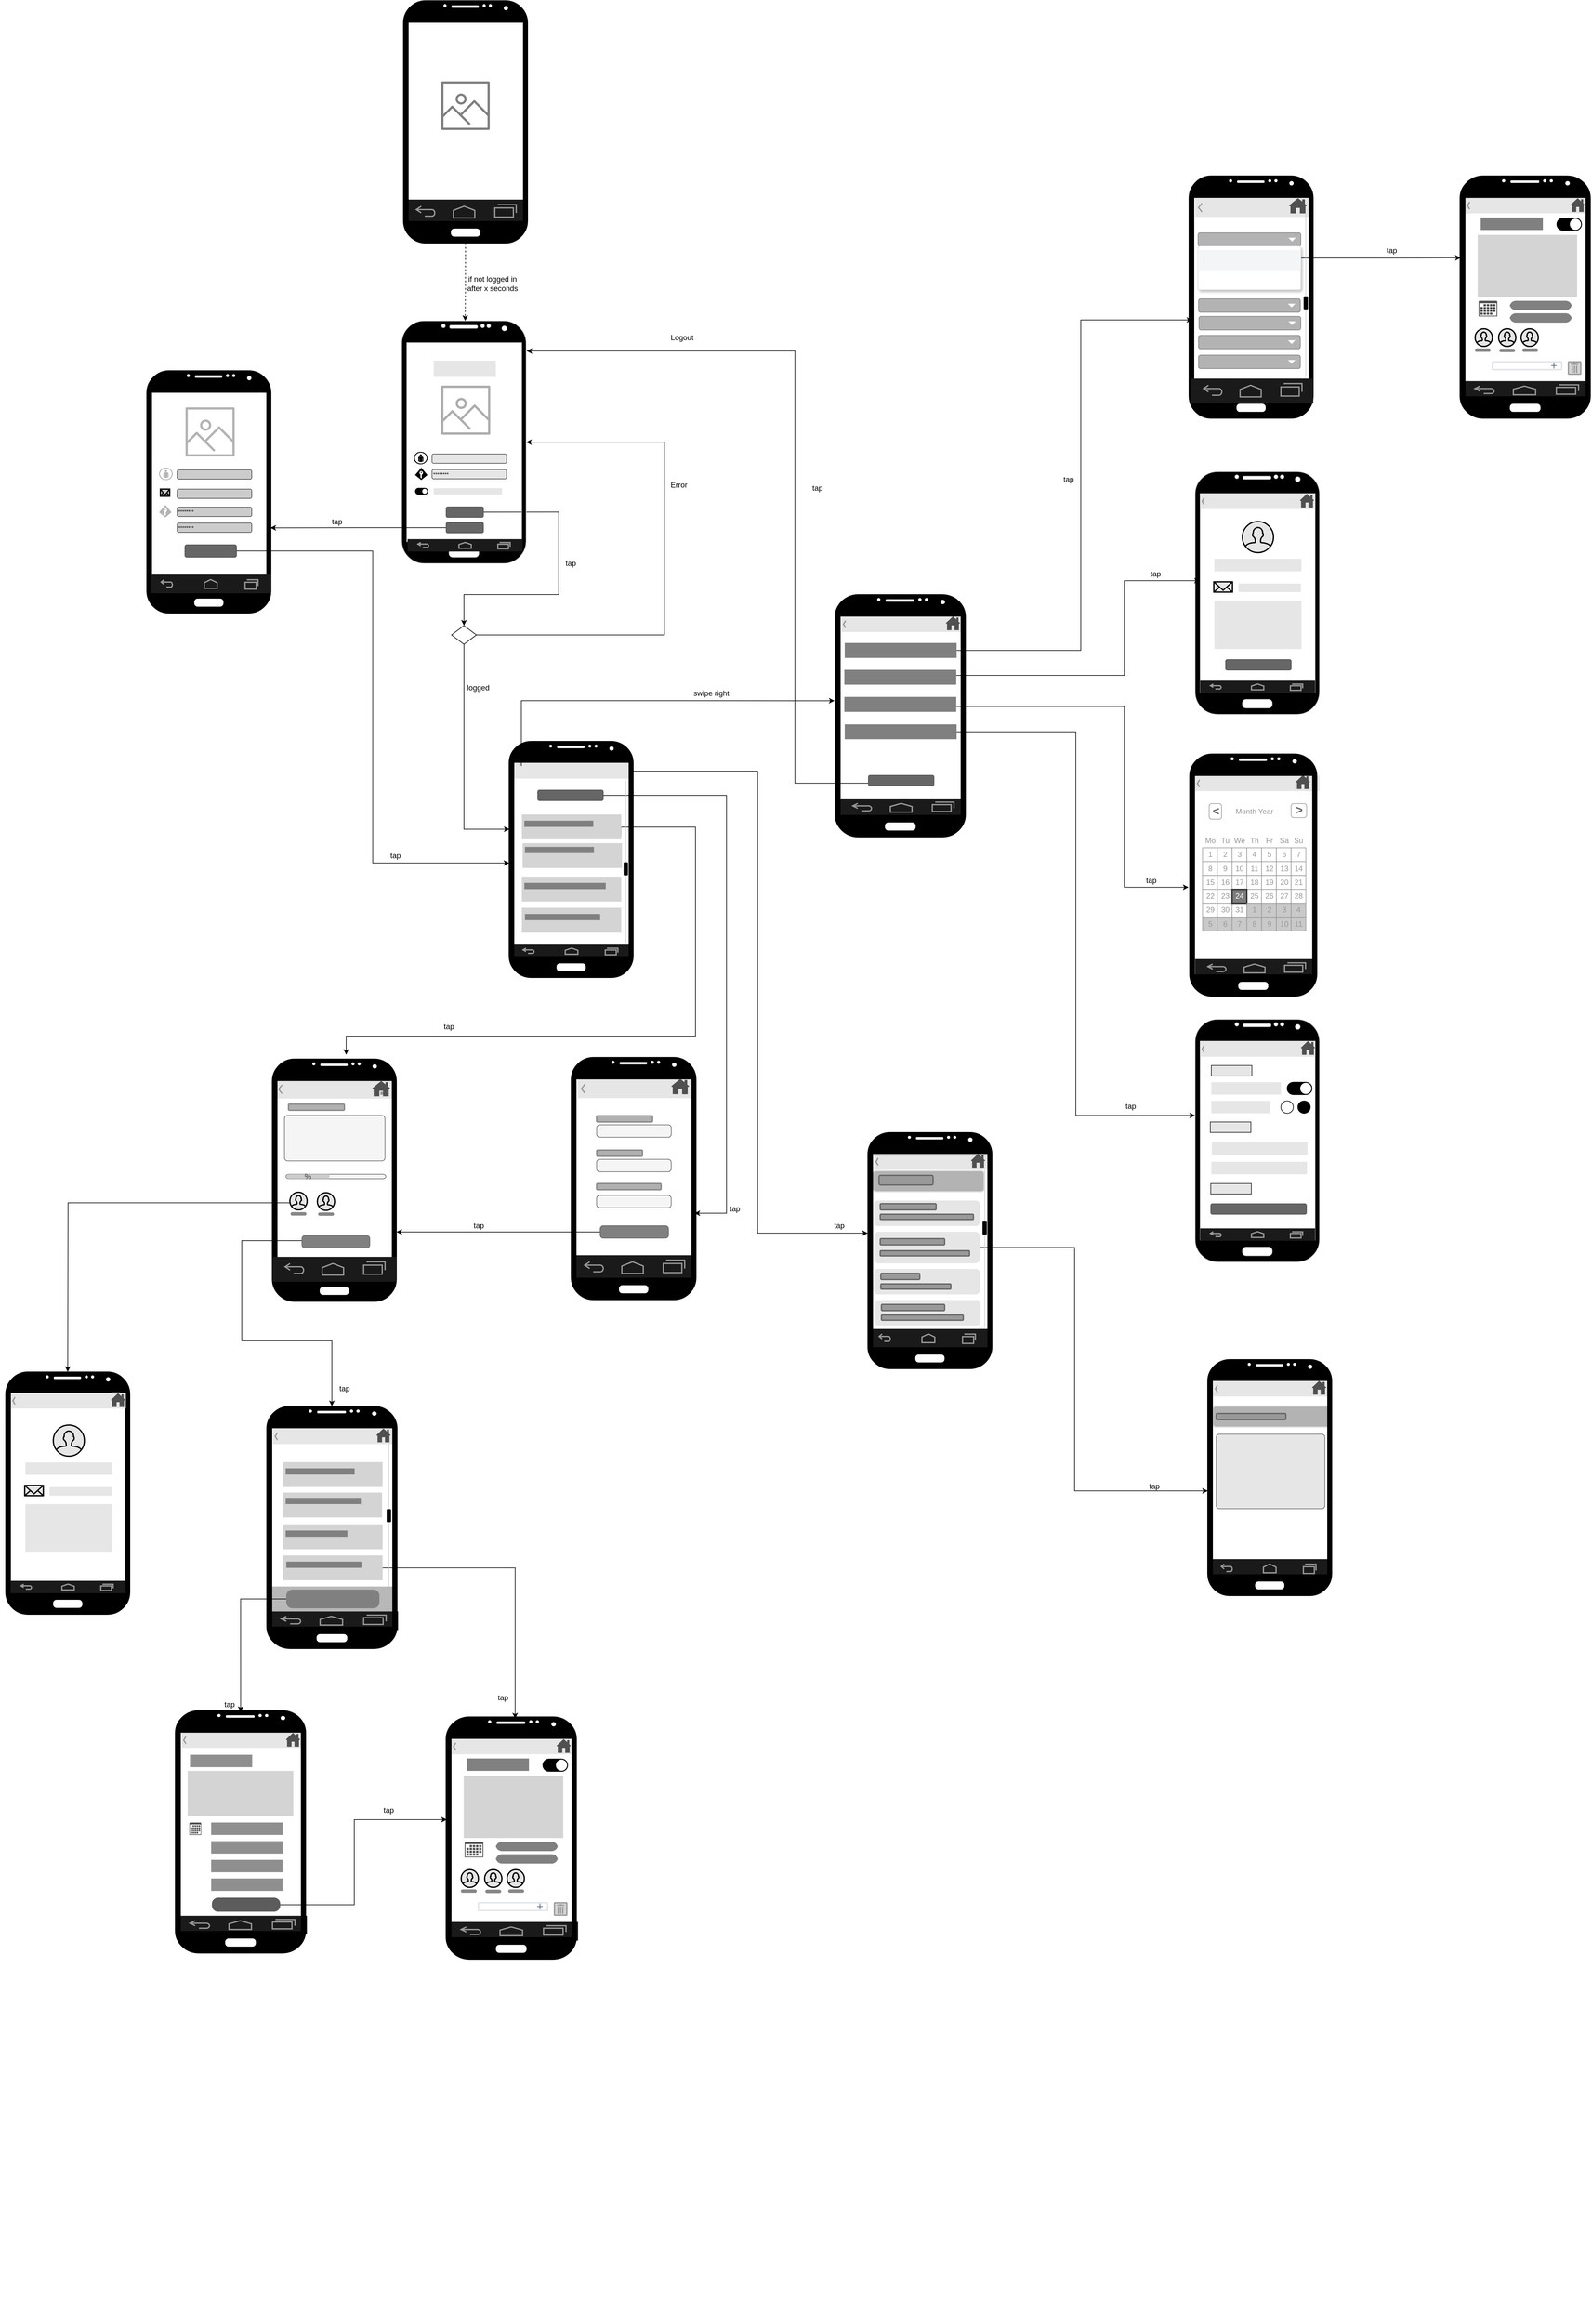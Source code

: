 <mxfile version="14.5.1" type="device"><diagram id="mJgy_B5o7kstJbx2tVkM" name="Page-1"><mxGraphModel dx="1205" dy="1865" grid="1" gridSize="10" guides="1" tooltips="1" connect="1" arrows="1" fold="1" page="1" pageScale="1" pageWidth="827" pageHeight="1169" math="0" shadow="0"><root><mxCell id="0"/><mxCell id="1" parent="0"/><mxCell id="5UeQckS2qAZuuj5sRDe3-34" style="edgeStyle=orthogonalEdgeStyle;rounded=0;orthogonalLoop=1;jettySize=auto;html=1;entryX=0.5;entryY=0;entryDx=0;entryDy=0;exitX=1;exitY=0.5;exitDx=0;exitDy=0;" parent="1" source="CeGp2-AOr8juGkW81cek-4" target="5UeQckS2qAZuuj5sRDe3-33" edge="1"><mxGeometry relative="1" as="geometry"><Array as="points"><mxPoint x="1310" y="-343"/><mxPoint x="1310" y="-210"/><mxPoint x="1158" y="-210"/></Array></mxGeometry></mxCell><mxCell id="CeGp2-AOr8juGkW81cek-1" value="" style="verticalLabelPosition=bottom;verticalAlign=top;html=1;shadow=0;dashed=0;strokeWidth=1;shape=mxgraph.android.phone2;strokeColor=#c0c0c0;fillColor=#000000;" parent="1" vertex="1"><mxGeometry x="1057.5" y="-650" width="200" height="390" as="geometry"/></mxCell><mxCell id="CeGp2-AOr8juGkW81cek-2" value="" style="outlineConnect=0;fontColor=#232F3E;gradientColor=none;strokeColor=none;dashed=0;verticalLabelPosition=bottom;verticalAlign=top;align=center;html=1;fontSize=12;fontStyle=0;aspect=fixed;pointerEvents=1;shape=mxgraph.aws4.container_registry_image;fillColor=#ADADAD;" parent="1" vertex="1"><mxGeometry x="1120.84" y="-546" width="79" height="79" as="geometry"/></mxCell><mxCell id="CeGp2-AOr8juGkW81cek-3" value="" style="text;align=center;fontStyle=1;verticalAlign=middle;spacingLeft=3;spacingRight=3;strokeColor=none;rotatable=0;points=[[0,0.5],[1,0.5]];portConstraint=eastwest;fillColor=#E6E6E6;" parent="1" vertex="1"><mxGeometry x="1108.84" y="-586" width="100" height="26" as="geometry"/></mxCell><mxCell id="5UeQckS2qAZuuj5sRDe3-32" style="edgeStyle=orthogonalEdgeStyle;rounded=0;orthogonalLoop=1;jettySize=auto;html=1;entryX=0.995;entryY=0.648;entryDx=0;entryDy=0;entryPerimeter=0;exitX=0;exitY=0.5;exitDx=0;exitDy=0;" parent="1" source="s09DPIcynEfueG1FQe0V-361" target="5UeQckS2qAZuuj5sRDe3-18" edge="1"><mxGeometry relative="1" as="geometry"><Array as="points"/></mxGeometry></mxCell><mxCell id="CeGp2-AOr8juGkW81cek-4" value="" style="rounded=1;html=1;shadow=0;dashed=0;whiteSpace=wrap;fontSize=10;fillColor=#666666;align=center;strokeColor=#4D4D4D;fontColor=#ffffff;" parent="1" vertex="1"><mxGeometry x="1128.84" y="-351" width="60" height="16.88" as="geometry"/></mxCell><mxCell id="CeGp2-AOr8juGkW81cek-7" value="" style="verticalLabelPosition=bottom;html=1;strokeColor=#ffffff;verticalAlign=top;align=center;points=[[0,0.5,0],[0.125,0.25,0],[0.25,0,0],[0.5,0,0],[0.75,0,0],[0.875,0.25,0],[1,0.5,0],[0.875,0.75,0],[0.75,1,0],[0.5,1,0],[0.125,0.75,0]];pointerEvents=1;shape=mxgraph.cisco_safe.compositeIcon;bgIcon=ellipse;resIcon=mxgraph.cisco_safe.design.user;fillColor=#000000;" parent="1" vertex="1"><mxGeometry x="1077.09" y="-439.5" width="21.75" height="20" as="geometry"/></mxCell><mxCell id="CeGp2-AOr8juGkW81cek-8" value="********" style="strokeWidth=1;html=1;shadow=0;dashed=0;shape=mxgraph.ios.iTextInput;strokeColor=#444444;align=left;buttonText=;fontSize=8;fillColor=#E6E6E6;" parent="1" vertex="1"><mxGeometry x="1106.09" y="-411" width="120" height="15" as="geometry"/></mxCell><mxCell id="CeGp2-AOr8juGkW81cek-9" value="" style="strokeWidth=1;html=1;shadow=0;dashed=0;shape=mxgraph.ios.iTextInput;strokeColor=#444444;align=left;buttonText=;fontSize=8;fillColor=#E6E6E6;" parent="1" vertex="1"><mxGeometry x="1106.09" y="-436" width="120" height="15" as="geometry"/></mxCell><mxCell id="CeGp2-AOr8juGkW81cek-11" value="" style="text;html=1;align=center;fillColor=#E6E6E6;" parent="1" vertex="1"><mxGeometry x="1108.84" y="-381" width="110" height="10" as="geometry"/></mxCell><mxCell id="CeGp2-AOr8juGkW81cek-13" value="" style="html=1;verticalLabelPosition=bottom;labelBackgroundColor=#ffffff;verticalAlign=top;shadow=0;dashed=0;strokeWidth=1;shape=mxgraph.ios7ui.onOffButton;buttonState=on;strokeColor2=#aaaaaa;fillColor2=#ffffff;fillColor=#000000;" parent="1" vertex="1"><mxGeometry x="1079.34" y="-381" width="17.25" height="10" as="geometry"/></mxCell><mxCell id="CeGp2-AOr8juGkW81cek-14" value="" style="verticalLabelPosition=bottom;verticalAlign=top;html=1;shadow=0;dashed=0;strokeWidth=2;shape=mxgraph.android.navigation_bar_1_landscape;fillColor=#1A1A1A;strokeColor=#999999;" parent="1" vertex="1"><mxGeometry x="1066.84" y="-299.09" width="185" height="20" as="geometry"/></mxCell><mxCell id="CeGp2-AOr8juGkW81cek-16" value="" style="verticalLabelPosition=bottom;html=1;verticalAlign=top;align=center;strokeColor=none;shape=mxgraph.azure.access_control;fillColor=#000000;" parent="1" vertex="1"><mxGeometry x="1078.84" y="-414" width="20" height="20" as="geometry"/></mxCell><mxCell id="B6cy0vlBn4W3-4YLsM3O-7" value="" style="verticalLabelPosition=bottom;verticalAlign=top;html=1;shadow=0;dashed=0;strokeWidth=1;shape=mxgraph.android.phone2;strokeColor=#c0c0c0;fillColor=#000000;" parent="1" vertex="1"><mxGeometry x="2334" y="-407.4" width="200" height="390" as="geometry"/></mxCell><mxCell id="B6cy0vlBn4W3-4YLsM3O-8" value="" style="verticalLabelPosition=bottom;verticalAlign=top;html=1;shadow=0;dashed=0;strokeWidth=2;shape=mxgraph.android.navigation_bar_1_landscape;fillColor=#1A1A1A;strokeColor=#999999;" parent="1" vertex="1"><mxGeometry x="2342" y="-71.4" width="185" height="20" as="geometry"/></mxCell><mxCell id="B6cy0vlBn4W3-4YLsM3O-9" value="" style="verticalLabelPosition=bottom;verticalAlign=top;html=1;shadow=0;dashed=0;strokeWidth=1;shape=mxgraph.android.phone2;strokeColor=#c0c0c0;fillColor=#000000;" parent="1" vertex="1"><mxGeometry x="2334" y="473.19" width="200" height="390" as="geometry"/></mxCell><mxCell id="B6cy0vlBn4W3-4YLsM3O-10" value="" style="verticalLabelPosition=bottom;verticalAlign=top;html=1;shadow=0;dashed=0;strokeWidth=2;shape=mxgraph.android.navigation_bar_1_landscape;fillColor=#1A1A1A;strokeColor=#999999;" parent="1" vertex="1"><mxGeometry x="2342" y="809.19" width="185" height="20" as="geometry"/></mxCell><mxCell id="B6cy0vlBn4W3-4YLsM3O-13" value="" style="verticalLabelPosition=bottom;verticalAlign=top;html=1;shadow=0;dashed=0;strokeWidth=1;shape=mxgraph.android.phone2;fillColor=#000000;" parent="1" vertex="1"><mxGeometry x="420" y="1040" width="200" height="390" as="geometry"/></mxCell><mxCell id="B6cy0vlBn4W3-4YLsM3O-14" value="" style="verticalLabelPosition=bottom;verticalAlign=top;html=1;shadow=0;dashed=0;strokeWidth=2;shape=mxgraph.android.navigation_bar_1_landscape;fillColor=#1A1A1A;strokeColor=#999999;" parent="1" vertex="1"><mxGeometry x="428" y="1376" width="185" height="20" as="geometry"/></mxCell><mxCell id="B6cy0vlBn4W3-4YLsM3O-15" value="" style="html=1;verticalLabelPosition=bottom;align=center;labelBackgroundColor=#ffffff;verticalAlign=top;strokeWidth=2;shadow=0;dashed=0;shape=mxgraph.ios7.icons.user;fillColor=#E6E6E6;" parent="1" vertex="1"><mxGeometry x="2410" y="-327.4" width="50" height="50" as="geometry"/></mxCell><mxCell id="B6cy0vlBn4W3-4YLsM3O-16" value="" style="text;html=1;align=center;fillColor=#E6E6E6;" parent="1" vertex="1"><mxGeometry x="2365" y="-267.4" width="140" height="20" as="geometry"/></mxCell><mxCell id="B6cy0vlBn4W3-4YLsM3O-18" value="" style="strokeWidth=1;html=1;shadow=0;dashed=0;shape=mxgraph.android.action_bar_landscape;fillColor=#E6E6E6;strokeColor=#c0c0c0;strokeWidth=2;" parent="1" vertex="1"><mxGeometry x="2342" y="-372.4" width="185" height="25" as="geometry"/></mxCell><mxCell id="B6cy0vlBn4W3-4YLsM3O-19" value="" style="text;html=1;align=center;fillColor=#E6E6E6;" parent="1" vertex="1"><mxGeometry x="2404" y="-227.65" width="100" height="13.75" as="geometry"/></mxCell><mxCell id="B6cy0vlBn4W3-4YLsM3O-20" value="" style="rounded=1;html=1;shadow=0;dashed=0;whiteSpace=wrap;fontSize=10;align=center;fontColor=#ffffff;fillColor=#E6E6E6;strokeColor=none;" parent="1" vertex="1"><mxGeometry x="2504" y="-372.4" width="16.5" height="25" as="geometry"/></mxCell><mxCell id="B6cy0vlBn4W3-4YLsM3O-23" value="" style="text;html=1;align=center;fillColor=#E6E6E6;" parent="1" vertex="1"><mxGeometry x="2365" y="-200.4" width="140" height="78" as="geometry"/></mxCell><mxCell id="B6cy0vlBn4W3-4YLsM3O-24" value="" style="html=1;verticalLabelPosition=bottom;align=center;labelBackgroundColor=#ffffff;verticalAlign=top;strokeWidth=2;shadow=0;dashed=0;shape=mxgraph.ios7.icons.mail;fillColor=#E6E6E6;" parent="1" vertex="1"><mxGeometry x="2364" y="-230.4" width="30" height="16.5" as="geometry"/></mxCell><mxCell id="B6cy0vlBn4W3-4YLsM3O-25" value="" style="rounded=1;html=1;shadow=0;dashed=0;whiteSpace=wrap;fontSize=10;fillColor=#666666;align=center;strokeColor=#4D4D4D;fontColor=#ffffff;" parent="1" vertex="1"><mxGeometry x="2383" y="-105.4" width="105.5" height="16.88" as="geometry"/></mxCell><mxCell id="B6cy0vlBn4W3-4YLsM3O-26" value="" style="strokeWidth=1;html=1;shadow=0;dashed=0;shape=mxgraph.android.action_bar_landscape;fillColor=#E6E6E6;strokeColor=#c0c0c0;strokeWidth=2;" parent="1" vertex="1"><mxGeometry x="2342" y="508.19" width="185" height="25" as="geometry"/></mxCell><mxCell id="B6cy0vlBn4W3-4YLsM3O-27" value="" style="rounded=1;html=1;shadow=0;dashed=0;whiteSpace=wrap;fontSize=10;align=center;fontColor=#ffffff;fillColor=#E6E6E6;strokeColor=none;" parent="1" vertex="1"><mxGeometry x="2504" y="508.19" width="16.5" height="25" as="geometry"/></mxCell><mxCell id="B6cy0vlBn4W3-4YLsM3O-31" value="" style="text;html=1;align=center;fillColor=#E6E6E6;" parent="1" vertex="1"><mxGeometry x="2360" y="574.19" width="112" height="20" as="geometry"/></mxCell><mxCell id="B6cy0vlBn4W3-4YLsM3O-32" value="" style="whiteSpace=wrap;html=1;shadow=0;dashed=0;fontSize=10;align=left;strokeColor=#1A1A1A;fontColor=#FFFFFF;fillColor=#E6E6E6;" parent="1" vertex="1"><mxGeometry x="2360" y="547.31" width="65.3" height="16.88" as="geometry"/></mxCell><mxCell id="B6cy0vlBn4W3-4YLsM3O-33" value="" style="text;html=1;align=center;fillColor=#E6E6E6;" parent="1" vertex="1"><mxGeometry x="2360" y="604.19" width="94" height="20" as="geometry"/></mxCell><mxCell id="B6cy0vlBn4W3-4YLsM3O-34" value="" style="html=1;verticalLabelPosition=bottom;labelBackgroundColor=#ffffff;verticalAlign=top;shadow=0;dashed=0;strokeWidth=1;shape=mxgraph.ios7ui.onOffButton;buttonState=on;strokeColor2=#aaaaaa;fillColor2=#ffffff;fillColor=#000000;" parent="1" vertex="1"><mxGeometry x="2482" y="574.19" width="17.25" height="20" as="geometry"/></mxCell><mxCell id="B6cy0vlBn4W3-4YLsM3O-35" value="" style="ellipse;whiteSpace=wrap;html=1;aspect=fixed;" parent="1" vertex="1"><mxGeometry x="2472" y="604.19" width="20" height="20" as="geometry"/></mxCell><mxCell id="B6cy0vlBn4W3-4YLsM3O-37" value="" style="ellipse;whiteSpace=wrap;html=1;aspect=fixed;fillColor=#000000;" parent="1" vertex="1"><mxGeometry x="2499.25" y="604.19" width="20" height="20" as="geometry"/></mxCell><mxCell id="B6cy0vlBn4W3-4YLsM3O-38" value="" style="whiteSpace=wrap;html=1;shadow=0;dashed=0;fontSize=10;align=left;strokeColor=#1A1A1A;fontColor=#FFFFFF;fillColor=#E6E6E6;" parent="1" vertex="1"><mxGeometry x="2358.37" y="638.13" width="65.3" height="16.88" as="geometry"/></mxCell><mxCell id="B6cy0vlBn4W3-4YLsM3O-42" value="" style="text;html=1;align=center;fillColor=#E6E6E6;" parent="1" vertex="1"><mxGeometry x="2360.75" y="671.06" width="154" height="20" as="geometry"/></mxCell><mxCell id="B6cy0vlBn4W3-4YLsM3O-43" value="" style="text;html=1;align=center;fillColor=#E6E6E6;" parent="1" vertex="1"><mxGeometry x="2360" y="702.19" width="154" height="20" as="geometry"/></mxCell><mxCell id="B6cy0vlBn4W3-4YLsM3O-44" value="" style="rounded=1;html=1;shadow=0;dashed=0;whiteSpace=wrap;fontSize=10;fillColor=#666666;align=center;strokeColor=#4D4D4D;fontColor=#ffffff;" parent="1" vertex="1"><mxGeometry x="2359.12" y="769.68" width="154" height="16.88" as="geometry"/></mxCell><mxCell id="OlyOM2cqODuubaKyRLjJ-5" value="" style="strokeWidth=1;html=1;shadow=0;dashed=0;shape=mxgraph.android.action_bar_landscape;fillColor=#E6E6E6;strokeColor=#c0c0c0;strokeWidth=2;" parent="1" vertex="1"><mxGeometry x="428.5" y="1074" width="185" height="25" as="geometry"/></mxCell><mxCell id="OlyOM2cqODuubaKyRLjJ-6" value="" style="rounded=1;html=1;shadow=0;dashed=0;whiteSpace=wrap;fontSize=10;align=center;fontColor=#ffffff;fillColor=#E6E6E6;strokeColor=none;" parent="1" vertex="1"><mxGeometry x="589.5" y="1073" width="16.5" height="25" as="geometry"/></mxCell><mxCell id="OlyOM2cqODuubaKyRLjJ-19" value="" style="html=1;verticalLabelPosition=bottom;align=center;labelBackgroundColor=#ffffff;verticalAlign=top;strokeWidth=2;shadow=0;dashed=0;shape=mxgraph.ios7.icons.user;fillColor=#E6E6E6;" parent="1" vertex="1"><mxGeometry x="496.75" y="1125.5" width="50" height="50" as="geometry"/></mxCell><mxCell id="OlyOM2cqODuubaKyRLjJ-20" value="" style="text;html=1;align=center;fillColor=#E6E6E6;" parent="1" vertex="1"><mxGeometry x="451.75" y="1185.5" width="140" height="20" as="geometry"/></mxCell><mxCell id="OlyOM2cqODuubaKyRLjJ-21" value="" style="text;html=1;align=center;fillColor=#E6E6E6;" parent="1" vertex="1"><mxGeometry x="490.75" y="1225.25" width="100" height="13.75" as="geometry"/></mxCell><mxCell id="OlyOM2cqODuubaKyRLjJ-22" value="" style="text;html=1;align=center;fillColor=#E6E6E6;" parent="1" vertex="1"><mxGeometry x="451.75" y="1252.5" width="140" height="78" as="geometry"/></mxCell><mxCell id="OlyOM2cqODuubaKyRLjJ-23" value="" style="html=1;verticalLabelPosition=bottom;align=center;labelBackgroundColor=#ffffff;verticalAlign=top;strokeWidth=2;shadow=0;dashed=0;shape=mxgraph.ios7.icons.mail;fillColor=#E6E6E6;" parent="1" vertex="1"><mxGeometry x="450.75" y="1222.5" width="30" height="16.5" as="geometry"/></mxCell><mxCell id="s09DPIcynEfueG1FQe0V-86" value="" style="strokeWidth=1;shadow=0;dashed=0;align=center;html=1;shape=mxgraph.mockup.forms.rrect;rSize=5;movableLabel=0;strokeColor=none;fillColor=none;" parent="1" vertex="1"><mxGeometry x="2334" y="143.69" width="190" height="195" as="geometry"/></mxCell><mxCell id="s09DPIcynEfueG1FQe0V-87" value="Mo" style="strokeWidth=1;shadow=0;dashed=0;align=center;html=1;shape=mxgraph.mockup.forms.anchor;fontColor=#999999;" parent="s09DPIcynEfueG1FQe0V-86" vertex="1"><mxGeometry x="11.875" y="31.2" width="23.75" height="22.286" as="geometry"/></mxCell><mxCell id="s09DPIcynEfueG1FQe0V-88" value="Tu" style="strokeWidth=1;shadow=0;dashed=0;align=center;html=1;shape=mxgraph.mockup.forms.anchor;fontColor=#999999;" parent="s09DPIcynEfueG1FQe0V-86" vertex="1"><mxGeometry x="35.625" y="31.2" width="23.75" height="22.286" as="geometry"/></mxCell><mxCell id="s09DPIcynEfueG1FQe0V-89" value="We" style="strokeWidth=1;shadow=0;dashed=0;align=center;html=1;shape=mxgraph.mockup.forms.anchor;fontColor=#999999;" parent="s09DPIcynEfueG1FQe0V-86" vertex="1"><mxGeometry x="59.375" y="31.2" width="23.75" height="22.286" as="geometry"/></mxCell><mxCell id="s09DPIcynEfueG1FQe0V-90" value="Th" style="strokeWidth=1;shadow=0;dashed=0;align=center;html=1;shape=mxgraph.mockup.forms.anchor;fontColor=#999999;direction=south;" parent="s09DPIcynEfueG1FQe0V-86" vertex="1"><mxGeometry x="83.125" y="31.2" width="23.75" height="22.286" as="geometry"/></mxCell><mxCell id="s09DPIcynEfueG1FQe0V-91" value="Fr" style="strokeWidth=1;shadow=0;dashed=0;align=center;html=1;shape=mxgraph.mockup.forms.anchor;fontColor=#999999;" parent="s09DPIcynEfueG1FQe0V-86" vertex="1"><mxGeometry x="106.875" y="31.2" width="23.75" height="22.286" as="geometry"/></mxCell><mxCell id="s09DPIcynEfueG1FQe0V-92" value="Sa" style="strokeWidth=1;shadow=0;dashed=0;align=center;html=1;shape=mxgraph.mockup.forms.anchor;fontColor=#999999;" parent="s09DPIcynEfueG1FQe0V-86" vertex="1"><mxGeometry x="130.625" y="31.2" width="23.75" height="22.286" as="geometry"/></mxCell><mxCell id="s09DPIcynEfueG1FQe0V-93" value="Su" style="strokeWidth=1;shadow=0;dashed=0;align=center;html=1;shape=mxgraph.mockup.forms.anchor;fontColor=#999999;" parent="s09DPIcynEfueG1FQe0V-86" vertex="1"><mxGeometry x="154.375" y="31.2" width="23.75" height="22.286" as="geometry"/></mxCell><mxCell id="s09DPIcynEfueG1FQe0V-94" value="1" style="strokeWidth=1;shadow=0;dashed=0;align=center;html=1;shape=mxgraph.mockup.forms.rrect;rSize=0;strokeColor=#999999;fontColor=#999999;" parent="s09DPIcynEfueG1FQe0V-86" vertex="1"><mxGeometry x="11.875" y="53.486" width="23.75" height="22.286" as="geometry"/></mxCell><mxCell id="s09DPIcynEfueG1FQe0V-95" value="2" style="strokeWidth=1;shadow=0;dashed=0;align=center;html=1;shape=mxgraph.mockup.forms.rrect;rSize=0;strokeColor=#999999;fontColor=#999999;" parent="s09DPIcynEfueG1FQe0V-86" vertex="1"><mxGeometry x="35.625" y="53.486" width="23.75" height="22.286" as="geometry"/></mxCell><mxCell id="s09DPIcynEfueG1FQe0V-96" value="3" style="strokeWidth=1;shadow=0;dashed=0;align=center;html=1;shape=mxgraph.mockup.forms.rrect;rSize=0;strokeColor=#999999;fontColor=#999999;" parent="s09DPIcynEfueG1FQe0V-86" vertex="1"><mxGeometry x="59.375" y="53.486" width="23.75" height="22.286" as="geometry"/></mxCell><mxCell id="s09DPIcynEfueG1FQe0V-97" value="4" style="strokeWidth=1;shadow=0;dashed=0;align=center;html=1;shape=mxgraph.mockup.forms.rrect;rSize=0;strokeColor=#999999;fontColor=#999999;" parent="s09DPIcynEfueG1FQe0V-86" vertex="1"><mxGeometry x="83.125" y="53.486" width="23.75" height="22.286" as="geometry"/></mxCell><mxCell id="s09DPIcynEfueG1FQe0V-98" value="5" style="strokeWidth=1;shadow=0;dashed=0;align=center;html=1;shape=mxgraph.mockup.forms.rrect;rSize=0;strokeColor=#999999;fontColor=#999999;" parent="s09DPIcynEfueG1FQe0V-86" vertex="1"><mxGeometry x="106.875" y="53.486" width="23.75" height="22.286" as="geometry"/></mxCell><mxCell id="s09DPIcynEfueG1FQe0V-99" value="6" style="strokeWidth=1;shadow=0;dashed=0;align=center;html=1;shape=mxgraph.mockup.forms.rrect;rSize=0;strokeColor=#999999;fontColor=#999999;" parent="s09DPIcynEfueG1FQe0V-86" vertex="1"><mxGeometry x="130.625" y="53.486" width="23.75" height="22.286" as="geometry"/></mxCell><mxCell id="s09DPIcynEfueG1FQe0V-100" value="7" style="strokeWidth=1;shadow=0;dashed=0;align=center;html=1;shape=mxgraph.mockup.forms.rrect;rSize=0;strokeColor=#999999;fontColor=#999999;" parent="s09DPIcynEfueG1FQe0V-86" vertex="1"><mxGeometry x="154.375" y="53.486" width="23.75" height="22.286" as="geometry"/></mxCell><mxCell id="s09DPIcynEfueG1FQe0V-101" value="8" style="strokeWidth=1;shadow=0;dashed=0;align=center;html=1;shape=mxgraph.mockup.forms.rrect;rSize=0;strokeColor=#999999;fontColor=#999999;" parent="s09DPIcynEfueG1FQe0V-86" vertex="1"><mxGeometry x="11.875" y="75.771" width="23.75" height="22.286" as="geometry"/></mxCell><mxCell id="s09DPIcynEfueG1FQe0V-102" value="9" style="strokeWidth=1;shadow=0;dashed=0;align=center;html=1;shape=mxgraph.mockup.forms.rrect;rSize=0;strokeColor=#999999;fontColor=#999999;" parent="s09DPIcynEfueG1FQe0V-86" vertex="1"><mxGeometry x="35.625" y="75.771" width="23.75" height="22.286" as="geometry"/></mxCell><mxCell id="s09DPIcynEfueG1FQe0V-103" value="10" style="strokeWidth=1;shadow=0;dashed=0;align=center;html=1;shape=mxgraph.mockup.forms.rrect;rSize=0;strokeColor=#999999;fontColor=#999999;" parent="s09DPIcynEfueG1FQe0V-86" vertex="1"><mxGeometry x="59.375" y="75.771" width="23.75" height="22.286" as="geometry"/></mxCell><mxCell id="s09DPIcynEfueG1FQe0V-104" value="11" style="strokeWidth=1;shadow=0;dashed=0;align=center;html=1;shape=mxgraph.mockup.forms.rrect;rSize=0;strokeColor=#999999;fontColor=#999999;" parent="s09DPIcynEfueG1FQe0V-86" vertex="1"><mxGeometry x="83.125" y="75.771" width="23.75" height="22.286" as="geometry"/></mxCell><mxCell id="s09DPIcynEfueG1FQe0V-105" value="12" style="strokeWidth=1;shadow=0;dashed=0;align=center;html=1;shape=mxgraph.mockup.forms.rrect;rSize=0;strokeColor=#999999;fontColor=#999999;" parent="s09DPIcynEfueG1FQe0V-86" vertex="1"><mxGeometry x="106.875" y="75.771" width="23.75" height="22.286" as="geometry"/></mxCell><mxCell id="s09DPIcynEfueG1FQe0V-106" value="13" style="strokeWidth=1;shadow=0;dashed=0;align=center;html=1;shape=mxgraph.mockup.forms.rrect;rSize=0;strokeColor=#999999;fontColor=#999999;" parent="s09DPIcynEfueG1FQe0V-86" vertex="1"><mxGeometry x="130.625" y="75.771" width="23.75" height="22.286" as="geometry"/></mxCell><mxCell id="s09DPIcynEfueG1FQe0V-107" value="14" style="strokeWidth=1;shadow=0;dashed=0;align=center;html=1;shape=mxgraph.mockup.forms.rrect;rSize=0;strokeColor=#999999;fontColor=#999999;" parent="s09DPIcynEfueG1FQe0V-86" vertex="1"><mxGeometry x="154.375" y="75.771" width="23.75" height="22.286" as="geometry"/></mxCell><mxCell id="s09DPIcynEfueG1FQe0V-108" value="15" style="strokeWidth=1;shadow=0;dashed=0;align=center;html=1;shape=mxgraph.mockup.forms.rrect;rSize=0;strokeColor=#999999;fontColor=#999999;" parent="s09DPIcynEfueG1FQe0V-86" vertex="1"><mxGeometry x="11.875" y="98.057" width="23.75" height="22.286" as="geometry"/></mxCell><mxCell id="s09DPIcynEfueG1FQe0V-109" value="16" style="strokeWidth=1;shadow=0;dashed=0;align=center;html=1;shape=mxgraph.mockup.forms.rrect;rSize=0;strokeColor=#999999;fontColor=#999999;" parent="s09DPIcynEfueG1FQe0V-86" vertex="1"><mxGeometry x="35.625" y="98.057" width="23.75" height="22.286" as="geometry"/></mxCell><mxCell id="s09DPIcynEfueG1FQe0V-110" value="17" style="strokeWidth=1;shadow=0;dashed=0;align=center;html=1;shape=mxgraph.mockup.forms.rrect;rSize=0;strokeColor=#999999;fontColor=#999999;" parent="s09DPIcynEfueG1FQe0V-86" vertex="1"><mxGeometry x="59.375" y="98.057" width="23.75" height="22.286" as="geometry"/></mxCell><mxCell id="s09DPIcynEfueG1FQe0V-111" value="18" style="strokeWidth=1;shadow=0;dashed=0;align=center;html=1;shape=mxgraph.mockup.forms.rrect;rSize=0;strokeColor=#999999;fontColor=#999999;" parent="s09DPIcynEfueG1FQe0V-86" vertex="1"><mxGeometry x="83.125" y="98.057" width="23.75" height="22.286" as="geometry"/></mxCell><mxCell id="s09DPIcynEfueG1FQe0V-112" value="19" style="strokeWidth=1;shadow=0;dashed=0;align=center;html=1;shape=mxgraph.mockup.forms.rrect;rSize=0;strokeColor=#999999;fontColor=#999999;" parent="s09DPIcynEfueG1FQe0V-86" vertex="1"><mxGeometry x="106.875" y="98.057" width="23.75" height="22.286" as="geometry"/></mxCell><mxCell id="s09DPIcynEfueG1FQe0V-113" value="20" style="strokeWidth=1;shadow=0;dashed=0;align=center;html=1;shape=mxgraph.mockup.forms.rrect;rSize=0;strokeColor=#999999;fontColor=#999999;" parent="s09DPIcynEfueG1FQe0V-86" vertex="1"><mxGeometry x="130.625" y="98.057" width="23.75" height="22.286" as="geometry"/></mxCell><mxCell id="s09DPIcynEfueG1FQe0V-114" value="21" style="strokeWidth=1;shadow=0;dashed=0;align=center;html=1;shape=mxgraph.mockup.forms.rrect;rSize=0;strokeColor=#999999;fontColor=#999999;" parent="s09DPIcynEfueG1FQe0V-86" vertex="1"><mxGeometry x="154.375" y="98.057" width="23.75" height="22.286" as="geometry"/></mxCell><mxCell id="s09DPIcynEfueG1FQe0V-115" value="22" style="strokeWidth=1;shadow=0;dashed=0;align=center;html=1;shape=mxgraph.mockup.forms.rrect;rSize=0;strokeColor=#999999;fontColor=#999999;" parent="s09DPIcynEfueG1FQe0V-86" vertex="1"><mxGeometry x="11.875" y="120.343" width="23.75" height="22.286" as="geometry"/></mxCell><mxCell id="s09DPIcynEfueG1FQe0V-116" value="23" style="strokeWidth=1;shadow=0;dashed=0;align=center;html=1;shape=mxgraph.mockup.forms.rrect;rSize=0;strokeColor=#999999;fontColor=#999999;" parent="s09DPIcynEfueG1FQe0V-86" vertex="1"><mxGeometry x="35.625" y="120.343" width="23.75" height="22.286" as="geometry"/></mxCell><mxCell id="s09DPIcynEfueG1FQe0V-117" value="25" style="strokeWidth=1;shadow=0;dashed=0;align=center;html=1;shape=mxgraph.mockup.forms.rrect;rSize=0;strokeColor=#999999;fontColor=#999999;" parent="s09DPIcynEfueG1FQe0V-86" vertex="1"><mxGeometry x="83.125" y="120.343" width="23.75" height="22.286" as="geometry"/></mxCell><mxCell id="s09DPIcynEfueG1FQe0V-118" value="26" style="strokeWidth=1;shadow=0;dashed=0;align=center;html=1;shape=mxgraph.mockup.forms.rrect;rSize=0;strokeColor=#999999;fontColor=#999999;" parent="s09DPIcynEfueG1FQe0V-86" vertex="1"><mxGeometry x="106.875" y="120.343" width="23.75" height="22.286" as="geometry"/></mxCell><mxCell id="s09DPIcynEfueG1FQe0V-119" value="27" style="strokeWidth=1;shadow=0;dashed=0;align=center;html=1;shape=mxgraph.mockup.forms.rrect;rSize=0;strokeColor=#999999;fontColor=#999999;" parent="s09DPIcynEfueG1FQe0V-86" vertex="1"><mxGeometry x="130.625" y="120.343" width="23.75" height="22.286" as="geometry"/></mxCell><mxCell id="s09DPIcynEfueG1FQe0V-120" value="28" style="strokeWidth=1;shadow=0;dashed=0;align=center;html=1;shape=mxgraph.mockup.forms.rrect;rSize=0;strokeColor=#999999;fontColor=#999999;" parent="s09DPIcynEfueG1FQe0V-86" vertex="1"><mxGeometry x="154.375" y="120.343" width="23.75" height="22.286" as="geometry"/></mxCell><mxCell id="s09DPIcynEfueG1FQe0V-121" value="29" style="strokeWidth=1;shadow=0;dashed=0;align=center;html=1;shape=mxgraph.mockup.forms.rrect;rSize=0;strokeColor=#999999;fontColor=#999999;" parent="s09DPIcynEfueG1FQe0V-86" vertex="1"><mxGeometry x="11.875" y="142.629" width="23.75" height="22.286" as="geometry"/></mxCell><mxCell id="s09DPIcynEfueG1FQe0V-122" value="30" style="strokeWidth=1;shadow=0;dashed=0;align=center;html=1;shape=mxgraph.mockup.forms.rrect;rSize=0;strokeColor=#999999;fontColor=#999999;" parent="s09DPIcynEfueG1FQe0V-86" vertex="1"><mxGeometry x="35.625" y="142.629" width="23.75" height="22.286" as="geometry"/></mxCell><mxCell id="s09DPIcynEfueG1FQe0V-123" value="31" style="strokeWidth=1;shadow=0;dashed=0;align=center;html=1;shape=mxgraph.mockup.forms.rrect;rSize=0;strokeColor=#999999;fontColor=#999999;" parent="s09DPIcynEfueG1FQe0V-86" vertex="1"><mxGeometry x="59.375" y="142.629" width="23.75" height="22.286" as="geometry"/></mxCell><mxCell id="s09DPIcynEfueG1FQe0V-124" value="1" style="strokeWidth=1;shadow=0;dashed=0;align=center;html=1;shape=mxgraph.mockup.forms.rrect;rSize=0;strokeColor=#999999;fontColor=#999999;fillColor=#ddeeff;" parent="s09DPIcynEfueG1FQe0V-86" vertex="1"><mxGeometry x="83.125" y="142.629" width="23.75" height="22.286" as="geometry"/></mxCell><mxCell id="s09DPIcynEfueG1FQe0V-125" value="2" style="strokeWidth=1;shadow=0;dashed=0;align=center;html=1;shape=mxgraph.mockup.forms.rrect;rSize=0;strokeColor=#999999;fontColor=#999999;fillColor=#C9C9C9;" parent="s09DPIcynEfueG1FQe0V-86" vertex="1"><mxGeometry x="106.875" y="142.629" width="23.75" height="22.286" as="geometry"/></mxCell><mxCell id="s09DPIcynEfueG1FQe0V-126" value="3" style="strokeWidth=1;shadow=0;dashed=0;align=center;html=1;shape=mxgraph.mockup.forms.rrect;rSize=0;strokeColor=#999999;fontColor=#999999;fillColor=#ddeeff;" parent="s09DPIcynEfueG1FQe0V-86" vertex="1"><mxGeometry x="130.625" y="142.629" width="23.75" height="22.286" as="geometry"/></mxCell><mxCell id="s09DPIcynEfueG1FQe0V-127" value="4" style="strokeWidth=1;shadow=0;dashed=0;align=center;html=1;shape=mxgraph.mockup.forms.rrect;rSize=0;strokeColor=#999999;fontColor=#999999;fillColor=#C9C9C9;" parent="s09DPIcynEfueG1FQe0V-86" vertex="1"><mxGeometry x="154.375" y="142.629" width="23.75" height="22.286" as="geometry"/></mxCell><mxCell id="s09DPIcynEfueG1FQe0V-128" value="5" style="strokeWidth=1;shadow=0;dashed=0;align=center;html=1;shape=mxgraph.mockup.forms.rrect;rSize=0;strokeColor=#999999;fontColor=#999999;fillColor=#C9C9C9;" parent="s09DPIcynEfueG1FQe0V-86" vertex="1"><mxGeometry x="11.875" y="164.914" width="23.75" height="22.286" as="geometry"/></mxCell><mxCell id="s09DPIcynEfueG1FQe0V-129" value="6" style="strokeWidth=1;shadow=0;dashed=0;align=center;html=1;shape=mxgraph.mockup.forms.rrect;rSize=0;strokeColor=#999999;fontColor=#999999;fillColor=#C9C9C9;" parent="s09DPIcynEfueG1FQe0V-86" vertex="1"><mxGeometry x="35.625" y="164.914" width="23.75" height="22.286" as="geometry"/></mxCell><mxCell id="s09DPIcynEfueG1FQe0V-130" value="7" style="strokeWidth=1;shadow=0;dashed=0;align=center;html=1;shape=mxgraph.mockup.forms.rrect;rSize=0;strokeColor=#999999;fontColor=#999999;fillColor=#C9C9C9;" parent="s09DPIcynEfueG1FQe0V-86" vertex="1"><mxGeometry x="59.375" y="164.914" width="23.75" height="22.286" as="geometry"/></mxCell><mxCell id="s09DPIcynEfueG1FQe0V-131" value="8" style="strokeWidth=1;shadow=0;dashed=0;align=center;html=1;shape=mxgraph.mockup.forms.rrect;rSize=0;strokeColor=#999999;fontColor=#999999;fillColor=#C9C9C9;" parent="s09DPIcynEfueG1FQe0V-86" vertex="1"><mxGeometry x="83.125" y="164.914" width="23.75" height="22.286" as="geometry"/></mxCell><mxCell id="s09DPIcynEfueG1FQe0V-132" value="9" style="strokeWidth=1;shadow=0;dashed=0;align=center;html=1;shape=mxgraph.mockup.forms.rrect;rSize=0;strokeColor=#999999;fontColor=#999999;fillColor=#C9C9C9;" parent="s09DPIcynEfueG1FQe0V-86" vertex="1"><mxGeometry x="106.875" y="164.914" width="23.75" height="22.286" as="geometry"/></mxCell><mxCell id="s09DPIcynEfueG1FQe0V-133" value="10" style="strokeWidth=1;shadow=0;dashed=0;align=center;html=1;shape=mxgraph.mockup.forms.rrect;rSize=0;strokeColor=#999999;fontColor=#999999;fillColor=#C9C9C9;" parent="s09DPIcynEfueG1FQe0V-86" vertex="1"><mxGeometry x="130.625" y="164.914" width="23.75" height="22.286" as="geometry"/></mxCell><mxCell id="s09DPIcynEfueG1FQe0V-134" value="11" style="strokeWidth=1;shadow=0;dashed=0;align=center;html=1;shape=mxgraph.mockup.forms.rrect;rSize=0;strokeColor=#999999;fontColor=#999999;fillColor=#C9C9C9;" parent="s09DPIcynEfueG1FQe0V-86" vertex="1"><mxGeometry x="154.375" y="164.914" width="23.75" height="22.286" as="geometry"/></mxCell><mxCell id="s09DPIcynEfueG1FQe0V-135" value="24" style="strokeWidth=1;shadow=0;dashed=0;align=center;html=1;shape=mxgraph.mockup.forms.rrect;rSize=0;fontColor=#ffffff;strokeWidth=2;strokeColor=#2E2E2E;fillColor=#7D7D7D;" parent="s09DPIcynEfueG1FQe0V-86" vertex="1"><mxGeometry x="59.375" y="120.343" width="23.75" height="22.286" as="geometry"/></mxCell><mxCell id="s09DPIcynEfueG1FQe0V-136" value="3" style="strokeWidth=1;shadow=0;dashed=0;align=center;html=1;shape=mxgraph.mockup.forms.rrect;rSize=0;strokeColor=#999999;fontColor=#999999;fillColor=#C9C9C9;" parent="s09DPIcynEfueG1FQe0V-86" vertex="1"><mxGeometry x="130.625" y="142.629" width="23.75" height="22.286" as="geometry"/></mxCell><mxCell id="s09DPIcynEfueG1FQe0V-137" value="1" style="strokeWidth=1;shadow=0;dashed=0;align=center;html=1;shape=mxgraph.mockup.forms.rrect;rSize=0;strokeColor=#999999;fontColor=#999999;fillColor=#C9C9C9;" parent="s09DPIcynEfueG1FQe0V-86" vertex="1"><mxGeometry x="83.125" y="142.629" width="23.75" height="22.286" as="geometry"/></mxCell><mxCell id="s09DPIcynEfueG1FQe0V-138" value="&amp;lt;" style="strokeWidth=1;shadow=0;dashed=0;align=center;html=1;shape=mxgraph.mockup.forms.rrect;rSize=4;strokeColor=#999999;fontSize=19;fontStyle=1;direction=south;fontColor=#666666;" parent="s09DPIcynEfueG1FQe0V-86" vertex="1"><mxGeometry x="22.5" y="-17.5" width="20" height="25" as="geometry"/></mxCell><mxCell id="s09DPIcynEfueG1FQe0V-139" value="&amp;gt;" style="strokeWidth=1;shadow=0;dashed=0;align=center;html=1;shape=mxgraph.mockup.forms.rrect;rSize=4;strokeColor=#999999;fontSize=19;fontStyle=1;fontColor=#666666;" parent="s09DPIcynEfueG1FQe0V-86" vertex="1"><mxGeometry x="154.38" y="-17.5" width="25" height="22.5" as="geometry"/></mxCell><mxCell id="s09DPIcynEfueG1FQe0V-140" value="Month Year" style="text;html=1;strokeColor=none;fillColor=none;align=center;verticalAlign=middle;whiteSpace=wrap;rounded=0;fontColor=#999999;" parent="s09DPIcynEfueG1FQe0V-86" vertex="1"><mxGeometry x="62.5" y="-35" width="65" height="60" as="geometry"/></mxCell><mxCell id="s09DPIcynEfueG1FQe0V-143" value="&lt;font color=&quot;#ffffff&quot;&gt;Menu laterale&lt;/font&gt;" style="text;html=1;strokeColor=none;fillColor=none;align=center;verticalAlign=middle;whiteSpace=wrap;rounded=0;" parent="1" vertex="1"><mxGeometry x="1809.58" y="-202.09" width="90" height="30" as="geometry"/></mxCell><mxCell id="GR1HvBaJaxegLyRdjVWX-14" style="edgeStyle=orthogonalEdgeStyle;rounded=0;orthogonalLoop=1;jettySize=auto;html=1;entryX=-0.001;entryY=0.396;entryDx=0;entryDy=0;entryPerimeter=0;" parent="1" source="GR1HvBaJaxegLyRdjVWX-15" target="B6cy0vlBn4W3-4YLsM3O-9" edge="1"><mxGeometry relative="1" as="geometry"><mxPoint x="1950" y="100" as="sourcePoint"/><Array as="points"><mxPoint x="2142" y="11"/><mxPoint x="2142" y="628"/></Array></mxGeometry></mxCell><mxCell id="GR1HvBaJaxegLyRdjVWX-16" style="edgeStyle=orthogonalEdgeStyle;rounded=0;orthogonalLoop=1;jettySize=auto;html=1;entryX=-0.008;entryY=0.55;entryDx=0;entryDy=0;entryPerimeter=0;" parent="1" source="s09DPIcynEfueG1FQe0V-145" target="s09DPIcynEfueG1FQe0V-293" edge="1"><mxGeometry relative="1" as="geometry"><mxPoint x="1960" y="34" as="sourcePoint"/><Array as="points"><mxPoint x="2220" y="-30"/><mxPoint x="2220" y="261"/></Array></mxGeometry></mxCell><mxCell id="s09DPIcynEfueG1FQe0V-145" value="Line 1" style="strokeWidth=1;shadow=0;dashed=0;align=center;html=1;shape=mxgraph.mockup.text.textBox;fontColor=#666666;align=left;fontSize=17;spacingLeft=4;spacingTop=-3;mainText=;noLabel=1;fillColor=#808080;strokeColor=none;" parent="1" vertex="1"><mxGeometry x="1769.58" y="-45.31" width="180" height="24" as="geometry"/></mxCell><mxCell id="GR1HvBaJaxegLyRdjVWX-13" style="edgeStyle=orthogonalEdgeStyle;rounded=0;orthogonalLoop=1;jettySize=auto;html=1;entryX=0.038;entryY=0.449;entryDx=0;entryDy=0;entryPerimeter=0;" parent="1" source="s09DPIcynEfueG1FQe0V-146" target="B6cy0vlBn4W3-4YLsM3O-7" edge="1"><mxGeometry relative="1" as="geometry"><mxPoint x="1970" y="-10" as="sourcePoint"/><Array as="points"><mxPoint x="2220" y="-80"/><mxPoint x="2220" y="-232"/></Array></mxGeometry></mxCell><mxCell id="s09DPIcynEfueG1FQe0V-146" value="Line 1" style="strokeWidth=1;shadow=0;dashed=0;align=center;html=1;shape=mxgraph.mockup.text.textBox;fontColor=#666666;align=left;fontSize=17;spacingLeft=4;spacingTop=-3;mainText=;noLabel=1;fillColor=#808080;strokeColor=none;" parent="1" vertex="1"><mxGeometry x="1769.58" y="-89" width="180" height="24" as="geometry"/></mxCell><mxCell id="GR1HvBaJaxegLyRdjVWX-12" style="edgeStyle=orthogonalEdgeStyle;rounded=0;orthogonalLoop=1;jettySize=auto;html=1;entryX=0.027;entryY=0.594;entryDx=0;entryDy=0;entryPerimeter=0;" parent="1" source="s09DPIcynEfueG1FQe0V-147" target="s09DPIcynEfueG1FQe0V-370" edge="1"><mxGeometry relative="1" as="geometry"><mxPoint x="2250" y="-330" as="targetPoint"/><mxPoint x="1980" y="-53" as="sourcePoint"/><Array as="points"><mxPoint x="2150" y="-120"/><mxPoint x="2150" y="-652"/></Array></mxGeometry></mxCell><mxCell id="s09DPIcynEfueG1FQe0V-147" value="Line 1" style="strokeWidth=1;shadow=0;dashed=0;align=center;html=1;shape=mxgraph.mockup.text.textBox;fontColor=#666666;align=left;fontSize=17;spacingLeft=4;spacingTop=-3;mainText=;noLabel=1;fillColor=#808080;strokeColor=none;" parent="1" vertex="1"><mxGeometry x="1770.18" y="-132.09" width="180" height="24" as="geometry"/></mxCell><mxCell id="s09DPIcynEfueG1FQe0V-151" value="Line 1" style="strokeWidth=1;shadow=0;dashed=0;align=center;html=1;shape=mxgraph.mockup.text.textBox;align=left;fontSize=17;spacingLeft=4;spacingTop=-3;mainText=;strokeColor=none;noLabel=1;fontColor=none;fillColor=#D4D4D4;" parent="1" vertex="1"><mxGeometry x="866.59" y="1185.09" width="160" height="40" as="geometry"/></mxCell><mxCell id="s09DPIcynEfueG1FQe0V-152" value="Line 1" style="strokeWidth=1;shadow=0;dashed=0;align=center;html=1;shape=mxgraph.mockup.text.textBox;fontColor=#666666;align=left;fontSize=17;spacingLeft=4;spacingTop=-3;mainText=;noLabel=1;fillColor=#808080;strokeColor=none;" parent="1" vertex="1"><mxGeometry x="870.59" y="1195.09" width="111" height="10" as="geometry"/></mxCell><mxCell id="s09DPIcynEfueG1FQe0V-155" value="Line 1" style="strokeWidth=1;shadow=0;dashed=0;align=center;html=1;shape=mxgraph.mockup.text.textBox;align=left;fontSize=17;spacingLeft=4;spacingTop=-3;mainText=;strokeColor=none;noLabel=1;fontColor=none;fillColor=#D4D4D4;" parent="1" vertex="1"><mxGeometry x="866.59" y="1285.09" width="160" height="40" as="geometry"/></mxCell><mxCell id="s09DPIcynEfueG1FQe0V-156" value="Line 1" style="strokeWidth=1;shadow=0;dashed=0;align=center;html=1;shape=mxgraph.mockup.text.textBox;fontColor=#666666;align=left;fontSize=17;spacingLeft=4;spacingTop=-3;mainText=;noLabel=1;fillColor=#808080;strokeColor=none;" parent="1" vertex="1"><mxGeometry x="870.59" y="1245.09" width="81" height="10" as="geometry"/></mxCell><mxCell id="s09DPIcynEfueG1FQe0V-157" value="Line 1" style="strokeWidth=1;shadow=0;dashed=0;align=center;html=1;shape=mxgraph.mockup.text.textBox;fontColor=#666666;align=left;fontSize=17;spacingLeft=4;spacingTop=-3;mainText=;noLabel=1;fillColor=#808080;strokeColor=none;" parent="1" vertex="1"><mxGeometry x="870.59" y="1295.09" width="99.41" height="10" as="geometry"/></mxCell><mxCell id="s09DPIcynEfueG1FQe0V-160" value="&lt;font color=&quot;#ffffff&quot;&gt;Dettagli task&lt;/font&gt;" style="text;html=1;strokeColor=none;fillColor=none;align=center;verticalAlign=middle;whiteSpace=wrap;rounded=0;" parent="1" vertex="1"><mxGeometry x="411.52" y="2440" width="90" height="130" as="geometry"/></mxCell><mxCell id="s09DPIcynEfueG1FQe0V-161" value="" style="verticalLabelPosition=bottom;verticalAlign=top;html=1;shadow=0;dashed=0;strokeWidth=2;shape=mxgraph.android.navigation_bar_1;fillColor=#1A1A1A;strokeColor=#999999;fontSize=15;fontColor=none;align=center;" parent="1" vertex="1"><mxGeometry x="1762.08" y="117.91" width="202.5" height="30" as="geometry"/></mxCell><mxCell id="s09DPIcynEfueG1FQe0V-164" value="" style="verticalLabelPosition=bottom;verticalAlign=top;html=1;shadow=0;dashed=0;strokeWidth=2;shape=mxgraph.android.navigation_bar_1;fillColor=#1A1A1A;strokeColor=#999999;fontSize=15;fontColor=none;align=center;" parent="1" vertex="1"><mxGeometry x="2334" y="376.19" width="195.6" height="30" as="geometry"/></mxCell><mxCell id="s09DPIcynEfueG1FQe0V-165" value="" style="verticalLabelPosition=bottom;verticalAlign=top;html=1;shadow=0;dashed=0;strokeWidth=2;shape=mxgraph.android.navigation_bar_1;fillColor=#1A1A1A;strokeColor=#999999;fontSize=15;fontColor=none;align=center;" parent="1" vertex="1"><mxGeometry x="841.59" y="1425.09" width="210" height="30" as="geometry"/></mxCell><mxCell id="s09DPIcynEfueG1FQe0V-167" value="" style="verticalLabelPosition=bottom;verticalAlign=top;html=1;shadow=0;dashed=0;strokeWidth=2;shape=mxgraph.android.navigation_bar_1;fillColor=#1A1A1A;strokeColor=#999999;fontSize=15;fontColor=none;align=center;" parent="1" vertex="1"><mxGeometry x="694.9" y="1914.59" width="210" height="30" as="geometry"/></mxCell><mxCell id="s09DPIcynEfueG1FQe0V-170" value="" style="pointerEvents=1;shadow=0;dashed=0;html=1;strokeColor=none;fillColor=#505050;labelPosition=center;verticalLabelPosition=bottom;verticalAlign=top;outlineConnect=0;align=center;shape=mxgraph.office.concepts.calendar;fontSize=15;fontColor=none;" parent="1" vertex="1"><mxGeometry x="715.76" y="1764.59" width="19" height="20" as="geometry"/></mxCell><mxCell id="s09DPIcynEfueG1FQe0V-171" value="Line 1" style="strokeWidth=1;shadow=0;dashed=0;align=center;html=1;shape=mxgraph.mockup.text.textBox;fontColor=#666666;align=left;fontSize=17;spacingLeft=4;spacingTop=-3;mainText=;noLabel=1;strokeColor=none;fillColor=#8F8F8F;" parent="1" vertex="1"><mxGeometry x="716.77" y="1655.59" width="100" height="20" as="geometry"/></mxCell><mxCell id="s09DPIcynEfueG1FQe0V-172" value="Line 1" style="strokeWidth=1;shadow=0;dashed=0;align=center;html=1;shape=mxgraph.mockup.text.textBox;align=left;fontSize=17;spacingLeft=4;spacingTop=-3;mainText=;strokeColor=none;noLabel=1;fontColor=none;fillColor=#D4D4D4;" parent="1" vertex="1"><mxGeometry x="713" y="1681.59" width="170" height="73" as="geometry"/></mxCell><mxCell id="s09DPIcynEfueG1FQe0V-173" value="" style="shape=image;html=1;verticalAlign=top;verticalLabelPosition=bottom;labelBackgroundColor=#ffffff;imageAspect=0;aspect=fixed;image=https://cdn1.iconfinder.com/data/icons/material-core/18/create-128.png;fontColor=#666666;strokeColor=#D1D1D1;fillColor=#7D7D7D;" parent="1" vertex="1"><mxGeometry x="713.76" y="1824.59" width="20" height="20" as="geometry"/></mxCell><mxCell id="s09DPIcynEfueG1FQe0V-174" value="Line 1" style="strokeWidth=1;shadow=0;dashed=0;align=center;html=1;shape=mxgraph.mockup.text.textBox;fontColor=#666666;align=left;fontSize=17;spacingLeft=4;spacingTop=-3;mainText=;noLabel=1;strokeColor=none;fillColor=#8F8F8F;" parent="1" vertex="1"><mxGeometry x="750.76" y="1764.59" width="115" height="20" as="geometry"/></mxCell><mxCell id="s09DPIcynEfueG1FQe0V-175" value="Line 1" style="strokeWidth=1;shadow=0;dashed=0;align=center;html=1;shape=mxgraph.mockup.text.textBox;fontColor=#666666;align=left;fontSize=17;spacingLeft=4;spacingTop=-3;mainText=;noLabel=1;strokeColor=none;fillColor=#8F8F8F;" parent="1" vertex="1"><mxGeometry x="750.76" y="1794.59" width="115" height="20" as="geometry"/></mxCell><mxCell id="s09DPIcynEfueG1FQe0V-176" value="Line 1" style="strokeWidth=1;shadow=0;dashed=0;align=center;html=1;shape=mxgraph.mockup.text.textBox;align=left;fontSize=17;spacingLeft=4;spacingTop=-3;mainText=;strokeColor=none;noLabel=1;fontColor=none;fillColor=#B8B8B8;" parent="1" vertex="1"><mxGeometry x="846.59" y="1385.09" width="200" height="40" as="geometry"/></mxCell><mxCell id="GR1HvBaJaxegLyRdjVWX-56" style="edgeStyle=orthogonalEdgeStyle;rounded=0;orthogonalLoop=1;jettySize=auto;html=1;entryX=0.501;entryY=0.006;entryDx=0;entryDy=0;entryPerimeter=0;" parent="1" source="s09DPIcynEfueG1FQe0V-178" target="s09DPIcynEfueG1FQe0V-307" edge="1"><mxGeometry relative="1" as="geometry"><Array as="points"><mxPoint x="798" y="1405"/></Array></mxGeometry></mxCell><mxCell id="s09DPIcynEfueG1FQe0V-178" value="Button Text" style="strokeWidth=1;shadow=0;dashed=0;align=center;html=1;shape=mxgraph.mockup.buttons.button;mainText=;buttonStyle=round;fontSize=17;fontStyle=1;whiteSpace=wrap;fillColor=#808080;noLabel=1;fontColor=none;strokeColor=none;" parent="1" vertex="1"><mxGeometry x="871.59" y="1390.09" width="150" height="30" as="geometry"/></mxCell><mxCell id="GR1HvBaJaxegLyRdjVWX-55" style="edgeStyle=orthogonalEdgeStyle;rounded=0;orthogonalLoop=1;jettySize=auto;html=1;entryX=0.53;entryY=0.007;entryDx=0;entryDy=0;entryPerimeter=0;" parent="1" source="s09DPIcynEfueG1FQe0V-180" target="GR1HvBaJaxegLyRdjVWX-46" edge="1"><mxGeometry relative="1" as="geometry"/></mxCell><mxCell id="s09DPIcynEfueG1FQe0V-180" value="Line 1" style="strokeWidth=1;shadow=0;dashed=0;align=center;html=1;shape=mxgraph.mockup.text.textBox;align=left;fontSize=17;spacingLeft=4;spacingTop=-3;mainText=;strokeColor=none;noLabel=1;fontColor=none;fillColor=#D4D4D4;" parent="1" vertex="1"><mxGeometry x="866.59" y="1335.09" width="160" height="40" as="geometry"/></mxCell><mxCell id="s09DPIcynEfueG1FQe0V-181" value="Line 1" style="strokeWidth=1;shadow=0;dashed=0;align=center;html=1;shape=mxgraph.mockup.text.textBox;fontColor=#666666;align=left;fontSize=17;spacingLeft=4;spacingTop=-3;mainText=;noLabel=1;fillColor=#808080;strokeColor=none;" parent="1" vertex="1"><mxGeometry x="871.59" y="1345.09" width="121" height="10" as="geometry"/></mxCell><mxCell id="s09DPIcynEfueG1FQe0V-182" value="&lt;font color=&quot;#ffffff&quot;&gt;Lista task&lt;/font&gt;" style="text;html=1;strokeColor=none;fillColor=none;align=center;verticalAlign=middle;whiteSpace=wrap;rounded=0;" parent="1" vertex="1"><mxGeometry x="902.59" y="1055.09" width="90" height="130" as="geometry"/></mxCell><mxCell id="s09DPIcynEfueG1FQe0V-183" value="" style="shape=image;html=1;verticalAlign=top;verticalLabelPosition=bottom;labelBackgroundColor=#ffffff;imageAspect=0;aspect=fixed;image=https://cdn1.iconfinder.com/data/icons/ios-11-glyphs/30/high_priority-128.png;fillColor=#B8B8B8;" parent="1" vertex="1"><mxGeometry x="709.76" y="1790.59" width="28" height="28" as="geometry"/></mxCell><mxCell id="s09DPIcynEfueG1FQe0V-184" value="Line 1" style="strokeWidth=1;shadow=0;dashed=0;align=center;html=1;shape=mxgraph.mockup.text.textBox;fontColor=#666666;align=left;fontSize=17;spacingLeft=4;spacingTop=-3;mainText=;noLabel=1;strokeColor=none;fillColor=#8F8F8F;" parent="1" vertex="1"><mxGeometry x="750.76" y="1824.59" width="115" height="20" as="geometry"/></mxCell><mxCell id="s09DPIcynEfueG1FQe0V-201" value="Line 1" style="strokeWidth=1;shadow=0;dashed=0;align=center;html=1;shape=mxgraph.mockup.text.textBox;fontColor=#666666;align=left;fontSize=17;spacingLeft=4;spacingTop=-3;mainText=;noLabel=1;strokeColor=none;fillColor=#8F8F8F;" parent="1" vertex="1"><mxGeometry x="750.76" y="1854.59" width="115" height="20" as="geometry"/></mxCell><mxCell id="s09DPIcynEfueG1FQe0V-207" value="&lt;font color=&quot;#ffffff&quot;&gt;Calendar&lt;/font&gt;" style="text;html=1;strokeColor=none;fillColor=none;align=center;verticalAlign=middle;whiteSpace=wrap;rounded=0;" parent="1" vertex="1"><mxGeometry x="2409" y="56.19" width="40" height="30" as="geometry"/></mxCell><mxCell id="s09DPIcynEfueG1FQe0V-212" value="" style="rounded=1;html=1;shadow=0;dashed=0;whiteSpace=wrap;fontSize=10;fillColor=#B3B3B3;align=center;strokeColor=#E6E6E6;fontColor=#333333;strokeWidth=2;" parent="1" vertex="1"><mxGeometry x="1814.74" y="716.32" width="180" height="34.18" as="geometry"/></mxCell><mxCell id="s09DPIcynEfueG1FQe0V-213" value="" style="rounded=1;html=1;shadow=0;dashed=0;whiteSpace=wrap;fontSize=10;fillColor=#E6E6E6;align=center;strokeColor=#E6E6E6;fontColor=#333333;" parent="1" vertex="1"><mxGeometry x="1817.24" y="765" width="170" height="40" as="geometry"/></mxCell><mxCell id="s09DPIcynEfueG1FQe0V-214" value="" style="rounded=1;html=1;shadow=0;dashed=0;whiteSpace=wrap;fontSize=10;fillColor=#999999;align=center;strokeColor=#666666;fontColor=#ffffff;strokeWidth=2;" parent="1" vertex="1"><mxGeometry x="1825.33" y="724" width="87" height="15.53" as="geometry"/></mxCell><mxCell id="s09DPIcynEfueG1FQe0V-215" value="" style="rounded=1;html=1;shadow=0;dashed=0;whiteSpace=wrap;fontSize=10;fillColor=#999999;align=center;strokeColor=#666666;fontColor=#ffffff;strokeWidth=2;" parent="1" vertex="1"><mxGeometry x="1827.24" y="769.56" width="90" height="10" as="geometry"/></mxCell><mxCell id="s09DPIcynEfueG1FQe0V-216" value="" style="rounded=1;html=1;shadow=0;dashed=0;whiteSpace=wrap;fontSize=10;fillColor=#999999;align=center;strokeColor=#666666;fontColor=#ffffff;strokeWidth=2;" parent="1" vertex="1"><mxGeometry x="1827.24" y="786.56" width="150" height="8.44" as="geometry"/></mxCell><mxCell id="GR1HvBaJaxegLyRdjVWX-20" style="edgeStyle=orthogonalEdgeStyle;rounded=0;orthogonalLoop=1;jettySize=auto;html=1;entryX=0.002;entryY=0.556;entryDx=0;entryDy=0;entryPerimeter=0;" parent="1" source="s09DPIcynEfueG1FQe0V-217" target="s09DPIcynEfueG1FQe0V-326" edge="1"><mxGeometry relative="1" as="geometry"><Array as="points"><mxPoint x="2140" y="840"/><mxPoint x="2140" y="1231"/></Array></mxGeometry></mxCell><mxCell id="s09DPIcynEfueG1FQe0V-217" value="" style="rounded=1;html=1;shadow=0;dashed=0;whiteSpace=wrap;fontSize=10;fillColor=#E6E6E6;align=center;strokeColor=#E6E6E6;fontColor=#333333;" parent="1" vertex="1"><mxGeometry x="1817.24" y="815" width="170" height="50" as="geometry"/></mxCell><mxCell id="s09DPIcynEfueG1FQe0V-218" value="" style="rounded=1;html=1;shadow=0;dashed=0;whiteSpace=wrap;fontSize=10;fillColor=#999999;align=center;strokeColor=#666666;fontColor=#ffffff;strokeWidth=2;" parent="1" vertex="1"><mxGeometry x="1827.24" y="825.78" width="103.69" height="10" as="geometry"/></mxCell><mxCell id="s09DPIcynEfueG1FQe0V-219" value="" style="rounded=1;html=1;shadow=0;dashed=0;whiteSpace=wrap;fontSize=10;fillColor=#999999;align=center;strokeColor=#666666;fontColor=#ffffff;strokeWidth=2;" parent="1" vertex="1"><mxGeometry x="1827.24" y="845.12" width="143.69" height="8.44" as="geometry"/></mxCell><mxCell id="s09DPIcynEfueG1FQe0V-220" value="" style="rounded=1;html=1;shadow=0;dashed=0;whiteSpace=wrap;fontSize=10;fillColor=#E6E6E6;align=center;strokeColor=#E6E6E6;fontColor=#333333;" parent="1" vertex="1"><mxGeometry x="1817.24" y="875" width="170" height="40" as="geometry"/></mxCell><mxCell id="s09DPIcynEfueG1FQe0V-221" value="" style="rounded=1;html=1;shadow=0;dashed=0;whiteSpace=wrap;fontSize=10;fillColor=#999999;align=center;strokeColor=#666666;fontColor=#ffffff;strokeWidth=2;" parent="1" vertex="1"><mxGeometry x="1828.24" y="881.52" width="62.69" height="10" as="geometry"/></mxCell><mxCell id="s09DPIcynEfueG1FQe0V-222" value="" style="rounded=1;html=1;shadow=0;dashed=0;whiteSpace=wrap;fontSize=10;fillColor=#999999;align=center;strokeColor=#666666;fontColor=#ffffff;strokeWidth=2;" parent="1" vertex="1"><mxGeometry x="1828.24" y="898.56" width="112.69" height="8.44" as="geometry"/></mxCell><mxCell id="s09DPIcynEfueG1FQe0V-223" value="" style="verticalLabelPosition=bottom;verticalAlign=top;html=1;shadow=0;dashed=0;strokeWidth=2;shape=mxgraph.android.navigation_bar_1_landscape;fillColor=#1A1A1A;strokeColor=#999999;" parent="1" vertex="1"><mxGeometry x="1808.24" y="971" width="193" height="30" as="geometry"/></mxCell><mxCell id="s09DPIcynEfueG1FQe0V-226" value="" style="rounded=1;html=1;shadow=0;dashed=0;whiteSpace=wrap;fontSize=10;fillColor=#B3B3B3;align=center;strokeColor=#E6E6E6;fontColor=#333333;strokeWidth=2;" parent="1" vertex="1"><mxGeometry x="2362.17" y="1094.82" width="190" height="34.18" as="geometry"/></mxCell><mxCell id="s09DPIcynEfueG1FQe0V-227" value="" style="rounded=1;html=1;shadow=0;dashed=0;whiteSpace=wrap;fontSize=10;fillColor=#999999;align=center;strokeColor=#666666;fontColor=#ffffff;strokeWidth=2;" parent="1" vertex="1"><mxGeometry x="2367.89" y="1106.91" width="112" height="10" as="geometry"/></mxCell><mxCell id="s09DPIcynEfueG1FQe0V-234" value="" style="verticalLabelPosition=bottom;verticalAlign=top;html=1;shadow=0;dashed=0;strokeWidth=2;shape=mxgraph.android.navigation_bar_1_landscape;fillColor=#1A1A1A;strokeColor=#999999;" parent="1" vertex="1"><mxGeometry x="2359" y="1341" width="190" height="30" as="geometry"/></mxCell><mxCell id="s09DPIcynEfueG1FQe0V-274" value="" style="verticalLabelPosition=bottom;verticalAlign=top;html=1;shadow=0;dashed=0;strokeWidth=2;shape=mxgraph.android.navigation_bar_1_landscape;fillColor=#1A1A1A;strokeColor=#999999;" parent="1" vertex="1"><mxGeometry x="1235.5" y="353" width="190.32" height="21" as="geometry"/></mxCell><mxCell id="s09DPIcynEfueG1FQe0V-277" value="" style="verticalLabelPosition=bottom;verticalAlign=top;html=1;shadow=0;dashed=0;strokeWidth=1;shape=mxgraph.android.quickscroll3;dy=0.43;fillColor=#000000;" parent="1" vertex="1"><mxGeometry x="1710.55" y="687" width="569.5" height="283" as="geometry"/></mxCell><mxCell id="s09DPIcynEfueG1FQe0V-279" value="" style="strokeWidth=1;html=1;shadow=0;dashed=0;shape=mxgraph.android.action_bar_landscape;fillColor=#E6E6E6;strokeColor=#c0c0c0;strokeWidth=2;" parent="1" vertex="1"><mxGeometry x="1764.58" y="-174.59" width="200" height="25" as="geometry"/></mxCell><mxCell id="s09DPIcynEfueG1FQe0V-281" value="" style="pointerEvents=1;shadow=0;dashed=0;html=1;strokeColor=none;fillColor=#505050;labelPosition=center;verticalLabelPosition=bottom;verticalAlign=top;outlineConnect=0;align=center;shape=mxgraph.office.concepts.home;fontSize=15;fontColor=#000000;" parent="1" vertex="1"><mxGeometry x="589.5" y="1074.5" width="23" height="22" as="geometry"/></mxCell><mxCell id="s09DPIcynEfueG1FQe0V-284" value="" style="pointerEvents=1;shadow=0;dashed=0;html=1;strokeColor=none;fillColor=#505050;labelPosition=center;verticalLabelPosition=bottom;verticalAlign=top;outlineConnect=0;align=center;shape=mxgraph.office.concepts.home;fontSize=15;fontColor=#000000;" parent="1" vertex="1"><mxGeometry x="2504" y="508.13" width="23" height="22" as="geometry"/></mxCell><mxCell id="s09DPIcynEfueG1FQe0V-285" value="" style="pointerEvents=1;shadow=0;dashed=0;html=1;strokeColor=none;fillColor=#505050;labelPosition=center;verticalLabelPosition=bottom;verticalAlign=top;outlineConnect=0;align=center;shape=mxgraph.office.concepts.home;fontSize=15;fontColor=#000000;" parent="1" vertex="1"><mxGeometry x="2502.5" y="-371.9" width="23" height="22" as="geometry"/></mxCell><mxCell id="s09DPIcynEfueG1FQe0V-287" value="" style="rounded=1;html=1;shadow=0;dashed=0;whiteSpace=wrap;fontSize=10;align=center;fontColor=#ffffff;fillColor=#E6E6E6;strokeColor=none;" parent="1" vertex="1"><mxGeometry x="1944.08" y="-174.59" width="16.5" height="25" as="geometry"/></mxCell><mxCell id="s09DPIcynEfueG1FQe0V-289" value="" style="pointerEvents=1;shadow=0;dashed=0;html=1;strokeColor=none;fillColor=#505050;labelPosition=center;verticalLabelPosition=bottom;verticalAlign=top;outlineConnect=0;align=center;shape=mxgraph.office.concepts.home;fontSize=15;fontColor=#000000;" parent="1" vertex="1"><mxGeometry x="1932.83" y="-174.59" width="23" height="22" as="geometry"/></mxCell><mxCell id="s09DPIcynEfueG1FQe0V-290" value="" style="strokeWidth=1;html=1;shadow=0;dashed=0;shape=mxgraph.android.action_bar_landscape;fillColor=#E6E6E6;strokeColor=#c0c0c0;strokeWidth=2;" parent="1" vertex="1"><mxGeometry x="2334" y="81.19" width="200" height="25" as="geometry"/></mxCell><mxCell id="s09DPIcynEfueG1FQe0V-291" value="" style="rounded=1;html=1;shadow=0;dashed=0;whiteSpace=wrap;fontSize=10;align=center;fontColor=#ffffff;fillColor=#E6E6E6;strokeColor=none;" parent="1" vertex="1"><mxGeometry x="2513.5" y="81.19" width="16.5" height="25" as="geometry"/></mxCell><mxCell id="s09DPIcynEfueG1FQe0V-292" value="" style="pointerEvents=1;shadow=0;dashed=0;html=1;strokeColor=none;fillColor=#505050;labelPosition=center;verticalLabelPosition=bottom;verticalAlign=top;outlineConnect=0;align=center;shape=mxgraph.office.concepts.home;fontSize=15;fontColor=#000000;" parent="1" vertex="1"><mxGeometry x="2495.89" y="80.69" width="23" height="22" as="geometry"/></mxCell><mxCell id="s09DPIcynEfueG1FQe0V-293" value="" style="verticalLabelPosition=bottom;verticalAlign=top;html=1;shadow=0;dashed=0;strokeWidth=1;shape=mxgraph.android.phone2;fillColor=#000000;" parent="1" vertex="1"><mxGeometry x="2325" y="46.19" width="205" height="390" as="geometry"/></mxCell><mxCell id="s09DPIcynEfueG1FQe0V-296" value="" style="strokeWidth=1;html=1;shadow=0;dashed=0;shape=mxgraph.android.action_bar_landscape;fillColor=#E6E6E6;strokeColor=#c0c0c0;strokeWidth=2;" parent="1" vertex="1"><mxGeometry x="850.19" y="1131.09" width="200" height="25" as="geometry"/></mxCell><mxCell id="s09DPIcynEfueG1FQe0V-297" value="" style="rounded=1;html=1;shadow=0;dashed=0;whiteSpace=wrap;fontSize=10;align=center;fontColor=#ffffff;fillColor=#E6E6E6;strokeColor=none;" parent="1" vertex="1"><mxGeometry x="1029.69" y="1131.09" width="16.5" height="25" as="geometry"/></mxCell><mxCell id="s09DPIcynEfueG1FQe0V-298" value="" style="pointerEvents=1;shadow=0;dashed=0;html=1;strokeColor=none;fillColor=#505050;labelPosition=center;verticalLabelPosition=bottom;verticalAlign=top;outlineConnect=0;align=center;shape=mxgraph.office.concepts.home;fontSize=15;fontColor=#000000;" parent="1" vertex="1"><mxGeometry x="1016.59" y="1131.09" width="23" height="22" as="geometry"/></mxCell><mxCell id="s09DPIcynEfueG1FQe0V-299" value="" style="verticalLabelPosition=bottom;verticalAlign=top;html=1;shadow=0;dashed=0;strokeWidth=1;shape=mxgraph.android.phone2;fillColor=#000000;" parent="1" vertex="1"><mxGeometry x="840.07" y="1095.09" width="210" height="390" as="geometry"/></mxCell><mxCell id="s09DPIcynEfueG1FQe0V-303" value="" style="strokeWidth=1;html=1;shadow=0;dashed=0;shape=mxgraph.android.action_bar_landscape;fillColor=#E6E6E6;strokeColor=#c0c0c0;strokeWidth=2;" parent="1" vertex="1"><mxGeometry x="703" y="1619.59" width="200" height="25" as="geometry"/></mxCell><mxCell id="s09DPIcynEfueG1FQe0V-304" value="" style="rounded=1;html=1;shadow=0;dashed=0;whiteSpace=wrap;fontSize=10;align=center;fontColor=#ffffff;fillColor=#E6E6E6;strokeColor=none;" parent="1" vertex="1"><mxGeometry x="882.5" y="1619.59" width="16.5" height="25" as="geometry"/></mxCell><mxCell id="s09DPIcynEfueG1FQe0V-305" value="" style="pointerEvents=1;shadow=0;dashed=0;html=1;strokeColor=none;fillColor=#505050;labelPosition=center;verticalLabelPosition=bottom;verticalAlign=top;outlineConnect=0;align=center;shape=mxgraph.office.concepts.home;fontSize=15;fontColor=#000000;" parent="1" vertex="1"><mxGeometry x="871" y="1620.59" width="23" height="22" as="geometry"/></mxCell><mxCell id="s09DPIcynEfueG1FQe0V-307" value="" style="verticalLabelPosition=bottom;verticalAlign=top;html=1;shadow=0;dashed=0;strokeWidth=1;shape=mxgraph.android.phone2;fillColor=#000000;" parent="1" vertex="1"><mxGeometry x="693" y="1584.59" width="210" height="390" as="geometry"/></mxCell><mxCell id="s09DPIcynEfueG1FQe0V-308" value="" style="verticalLabelPosition=bottom;verticalAlign=top;html=1;shadow=0;dashed=0;strokeWidth=1;shape=mxgraph.android.phone2;fillColor=#000000;" parent="1" vertex="1"><mxGeometry x="1754.58" y="-210.0" width="210" height="390" as="geometry"/></mxCell><mxCell id="s09DPIcynEfueG1FQe0V-318" value="" style="strokeWidth=1;html=1;shadow=0;dashed=0;shape=mxgraph.android.action_bar_landscape;fillColor=#E6E6E6;strokeColor=#c0c0c0;strokeWidth=2;" parent="1" vertex="1"><mxGeometry x="1817.24" y="689.59" width="182.91" height="25" as="geometry"/></mxCell><mxCell id="s09DPIcynEfueG1FQe0V-319" value="" style="rounded=1;html=1;shadow=0;dashed=0;whiteSpace=wrap;fontSize=10;align=center;fontColor=#ffffff;fillColor=#E6E6E6;strokeColor=none;" parent="1" vertex="1"><mxGeometry x="1980.74" y="689.59" width="16.5" height="25" as="geometry"/></mxCell><mxCell id="s09DPIcynEfueG1FQe0V-320" value="" style="pointerEvents=1;shadow=0;dashed=0;html=1;strokeColor=none;fillColor=#505050;labelPosition=center;verticalLabelPosition=bottom;verticalAlign=top;outlineConnect=0;align=center;shape=mxgraph.office.concepts.home;fontSize=15;fontColor=#000000;" parent="1" vertex="1"><mxGeometry x="1973.24" y="689.59" width="23" height="22" as="geometry"/></mxCell><mxCell id="s09DPIcynEfueG1FQe0V-321" value="" style="strokeWidth=1;html=1;shadow=0;dashed=0;shape=mxgraph.android.action_bar_landscape;fillColor=#E6E6E6;strokeColor=#c0c0c0;strokeWidth=2;" parent="1" vertex="1"><mxGeometry x="2363.22" y="1054.59" width="187.91" height="25" as="geometry"/></mxCell><mxCell id="s09DPIcynEfueG1FQe0V-322" value="" style="rounded=1;html=1;shadow=0;dashed=0;whiteSpace=wrap;fontSize=10;align=center;fontColor=#ffffff;fillColor=#E6E6E6;strokeColor=none;" parent="1" vertex="1"><mxGeometry x="2528.22" y="1054.59" width="20" height="25" as="geometry"/></mxCell><mxCell id="s09DPIcynEfueG1FQe0V-323" value="" style="pointerEvents=1;shadow=0;dashed=0;html=1;strokeColor=none;fillColor=#505050;labelPosition=center;verticalLabelPosition=bottom;verticalAlign=top;outlineConnect=0;align=center;shape=mxgraph.office.concepts.home;fontSize=15;fontColor=#000000;" parent="1" vertex="1"><mxGeometry x="2522" y="1054.59" width="23" height="22" as="geometry"/></mxCell><mxCell id="s09DPIcynEfueG1FQe0V-325" value="" style="verticalLabelPosition=bottom;verticalAlign=top;html=1;shadow=0;dashed=0;strokeWidth=1;shape=mxgraph.android.phone2;gradientColor=#000000;fillColor=#000000;" parent="1" vertex="1"><mxGeometry x="1807.24" y="655" width="200" height="380" as="geometry"/></mxCell><mxCell id="s09DPIcynEfueG1FQe0V-326" value="" style="verticalLabelPosition=bottom;verticalAlign=top;html=1;shadow=0;dashed=0;strokeWidth=1;shape=mxgraph.android.phone2;gradientColor=#000000;fillColor=#000000;" parent="1" vertex="1"><mxGeometry x="2354" y="1020" width="200" height="380" as="geometry"/></mxCell><mxCell id="s09DPIcynEfueG1FQe0V-332" value="" style="shape=image;html=1;verticalAlign=top;verticalLabelPosition=bottom;labelBackgroundColor=#ffffff;imageAspect=0;aspect=fixed;image=https://cdn4.iconfinder.com/data/icons/music-ui-solid-24px/24/bell_notification_alert-2-128.png;strokeColor=#000000;fillColor=#000000;" parent="1" vertex="1"><mxGeometry x="991.59" y="1131.09" width="24" height="24" as="geometry"/></mxCell><mxCell id="s09DPIcynEfueG1FQe0V-333" value="" style="shape=image;html=1;verticalAlign=top;verticalLabelPosition=bottom;labelBackgroundColor=#ffffff;imageAspect=0;aspect=fixed;image=https://cdn4.iconfinder.com/data/icons/music-ui-solid-24px/24/bell_notification_alert-2-128.png;strokeColor=#000000;fillColor=#000000;" parent="1" vertex="1"><mxGeometry x="847.2" y="1621.09" width="24" height="24" as="geometry"/></mxCell><mxCell id="s09DPIcynEfueG1FQe0V-336" value="" style="shape=image;html=1;verticalAlign=top;verticalLabelPosition=bottom;labelBackgroundColor=#ffffff;imageAspect=0;aspect=fixed;image=https://cdn4.iconfinder.com/data/icons/music-ui-solid-24px/24/bell_notification_alert-2-128.png;strokeColor=#000000;fillColor=#000000;" parent="1" vertex="1"><mxGeometry x="564" y="1075" width="24" height="24" as="geometry"/></mxCell><mxCell id="s09DPIcynEfueG1FQe0V-338" value="" style="shape=image;html=1;verticalAlign=top;verticalLabelPosition=bottom;labelBackgroundColor=#ffffff;imageAspect=0;aspect=fixed;image=https://cdn4.iconfinder.com/data/icons/music-ui-solid-24px/24/bell_notification_alert-2-128.png;strokeColor=#000000;fillColor=#000000;" parent="1" vertex="1"><mxGeometry x="1949.24" y="690.09" width="24" height="24" as="geometry"/></mxCell><mxCell id="s09DPIcynEfueG1FQe0V-339" value="" style="shape=image;html=1;verticalAlign=top;verticalLabelPosition=bottom;labelBackgroundColor=#ffffff;imageAspect=0;aspect=fixed;image=https://cdn4.iconfinder.com/data/icons/music-ui-solid-24px/24/bell_notification_alert-2-128.png;strokeColor=#000000;fillColor=#000000;" parent="1" vertex="1"><mxGeometry x="2498" y="1055.09" width="24" height="24" as="geometry"/></mxCell><mxCell id="s09DPIcynEfueG1FQe0V-340" value="" style="shape=image;html=1;verticalAlign=top;verticalLabelPosition=bottom;labelBackgroundColor=#ffffff;imageAspect=0;aspect=fixed;image=https://cdn4.iconfinder.com/data/icons/music-ui-solid-24px/24/bell_notification_alert-2-128.png;strokeColor=#000000;fillColor=#000000;" parent="1" vertex="1"><mxGeometry x="2478.5" y="-371.4" width="24" height="24" as="geometry"/></mxCell><mxCell id="s09DPIcynEfueG1FQe0V-341" value="" style="shape=image;html=1;verticalAlign=top;verticalLabelPosition=bottom;labelBackgroundColor=#ffffff;imageAspect=0;aspect=fixed;image=https://cdn4.iconfinder.com/data/icons/music-ui-solid-24px/24/bell_notification_alert-2-128.png;strokeColor=#000000;fillColor=#000000;" parent="1" vertex="1"><mxGeometry x="2478.63" y="508.6" width="24" height="24" as="geometry"/></mxCell><mxCell id="s09DPIcynEfueG1FQe0V-342" value="" style="shape=image;html=1;verticalAlign=top;verticalLabelPosition=bottom;labelBackgroundColor=#ffffff;imageAspect=0;aspect=fixed;image=https://cdn4.iconfinder.com/data/icons/music-ui-solid-24px/24/bell_notification_alert-2-128.png;strokeColor=#000000;fillColor=#000000;" parent="1" vertex="1"><mxGeometry x="1908.83" y="-174.09" width="24" height="24" as="geometry"/></mxCell><mxCell id="s09DPIcynEfueG1FQe0V-343" value="" style="shape=image;html=1;verticalAlign=top;verticalLabelPosition=bottom;labelBackgroundColor=#ffffff;imageAspect=0;aspect=fixed;image=https://cdn4.iconfinder.com/data/icons/music-ui-solid-24px/24/bell_notification_alert-2-128.png;strokeColor=#000000;fillColor=#000000;" parent="1" vertex="1"><mxGeometry x="2471.89" y="80.69" width="24" height="24" as="geometry"/></mxCell><mxCell id="GR1HvBaJaxegLyRdjVWX-21" style="edgeStyle=orthogonalEdgeStyle;rounded=0;orthogonalLoop=1;jettySize=auto;html=1;entryX=0.987;entryY=0.643;entryDx=0;entryDy=0;entryPerimeter=0;" parent="1" source="s09DPIcynEfueG1FQe0V-349" target="s09DPIcynEfueG1FQe0V-502" edge="1"><mxGeometry relative="1" as="geometry"><mxPoint x="1480" y="530" as="targetPoint"/><Array as="points"><mxPoint x="1580" y="113"/><mxPoint x="1580" y="785"/></Array></mxGeometry></mxCell><mxCell id="s09DPIcynEfueG1FQe0V-349" value="" style="rounded=1;html=1;shadow=0;dashed=0;whiteSpace=wrap;fontSize=10;fillColor=#666666;align=center;strokeColor=#4D4D4D;fontColor=#ffffff;" parent="1" vertex="1"><mxGeometry x="1276.13" y="104.56" width="105.5" height="16.88" as="geometry"/></mxCell><mxCell id="s09DPIcynEfueG1FQe0V-353" value="" style="text;html=1;align=center;fillColor=#E6E6E6;" parent="1" vertex="1"><mxGeometry x="1238.2" y="60.59" width="188.5" height="25.41" as="geometry"/></mxCell><mxCell id="s09DPIcynEfueG1FQe0V-354" value="" style="verticalLabelPosition=bottom;verticalAlign=top;html=1;shadow=0;dashed=0;strokeWidth=1;shape=mxgraph.android.phone2;gradientColor=#000000;fillColor=#000000;" parent="1" vertex="1"><mxGeometry x="1230.0" y="26.0" width="200" height="380" as="geometry"/></mxCell><mxCell id="GR1HvBaJaxegLyRdjVWX-9" style="edgeStyle=orthogonalEdgeStyle;rounded=0;orthogonalLoop=1;jettySize=auto;html=1;entryX=-0.004;entryY=0.438;entryDx=0;entryDy=0;entryPerimeter=0;" parent="1" source="s09DPIcynEfueG1FQe0V-355" target="s09DPIcynEfueG1FQe0V-308" edge="1"><mxGeometry relative="1" as="geometry"><mxPoint x="1670" y="-110" as="targetPoint"/><Array as="points"><mxPoint x="1250" y="-40"/></Array></mxGeometry></mxCell><mxCell id="s09DPIcynEfueG1FQe0V-355" value="" style="shape=image;html=1;verticalAlign=top;verticalLabelPosition=bottom;labelBackgroundColor=#ffffff;imageAspect=0;aspect=fixed;image=https://cdn4.iconfinder.com/data/icons/wirecons-free-vector-icons/32/menu-alt-128.png;strokeColor=#000000;fillColor=#000000;" parent="1" vertex="1"><mxGeometry x="1241.64" y="65.75" width="16.5" height="16.5" as="geometry"/></mxCell><mxCell id="GR1HvBaJaxegLyRdjVWX-19" style="edgeStyle=orthogonalEdgeStyle;rounded=0;orthogonalLoop=1;jettySize=auto;html=1;entryX=0;entryY=0.426;entryDx=0;entryDy=0;entryPerimeter=0;exitX=1;exitY=0.5;exitDx=0;exitDy=0;" parent="1" source="s09DPIcynEfueG1FQe0V-356" target="s09DPIcynEfueG1FQe0V-325" edge="1"><mxGeometry relative="1" as="geometry"><mxPoint x="1620" y="670" as="targetPoint"/><Array as="points"><mxPoint x="1630" y="74"/><mxPoint x="1630" y="817"/></Array></mxGeometry></mxCell><mxCell id="s09DPIcynEfueG1FQe0V-356" value="" style="shape=image;html=1;verticalAlign=top;verticalLabelPosition=bottom;labelBackgroundColor=#ffffff;imageAspect=0;aspect=fixed;image=https://cdn4.iconfinder.com/data/icons/music-ui-solid-24px/24/bell_notification_alert-2-128.png;strokeColor=#000000;fillColor=#000000;" parent="1" vertex="1"><mxGeometry x="1398.55" y="62.0" width="24" height="24" as="geometry"/></mxCell><mxCell id="s09DPIcynEfueG1FQe0V-361" value="" style="rounded=1;html=1;shadow=0;dashed=0;whiteSpace=wrap;fontSize=10;fillColor=#666666;align=center;strokeColor=#4D4D4D;fontColor=#ffffff;" parent="1" vertex="1"><mxGeometry x="1128.84" y="-325.97" width="60" height="16.88" as="geometry"/></mxCell><mxCell id="s09DPIcynEfueG1FQe0V-369" value="" style="strokeWidth=1;html=1;shadow=0;dashed=0;shape=mxgraph.android.action_bar;fillColor=#E6E6E6;strokeColor=#c0c0c0;strokeWidth=2;fontSize=13;" parent="1" vertex="1"><mxGeometry x="2334" y="-847.19" width="190" height="30" as="geometry"/></mxCell><mxCell id="s09DPIcynEfueG1FQe0V-370" value="" style="verticalLabelPosition=bottom;verticalAlign=top;html=1;shadow=0;dashed=0;strokeWidth=1;shape=mxgraph.android.phone2;fillColor=#000000;" parent="1" vertex="1"><mxGeometry x="2324" y="-883.19" width="200" height="390" as="geometry"/></mxCell><mxCell id="s09DPIcynEfueG1FQe0V-371" value="" style="verticalLabelPosition=bottom;verticalAlign=top;html=1;shadow=0;dashed=0;strokeWidth=2;shape=mxgraph.android.navigation_bar_1;fillColor=#1A1A1A;strokeColor=#999999;fontColor=#333333;" parent="1" vertex="1"><mxGeometry x="2327.07" y="-557.19" width="196.93" height="40" as="geometry"/></mxCell><mxCell id="s09DPIcynEfueG1FQe0V-372" value="" style="pointerEvents=1;shadow=0;dashed=0;html=1;strokeColor=none;fillColor=#505050;labelPosition=center;verticalLabelPosition=bottom;verticalAlign=top;outlineConnect=0;align=center;shape=mxgraph.office.concepts.home;" parent="1" vertex="1"><mxGeometry x="2484.87" y="-847.19" width="29.13" height="24.37" as="geometry"/></mxCell><mxCell id="s09DPIcynEfueG1FQe0V-373" value="" style="shape=image;html=1;verticalAlign=top;verticalLabelPosition=bottom;labelBackgroundColor=#ffffff;imageAspect=0;aspect=fixed;image=https://cdn4.iconfinder.com/data/icons/music-ui-solid-24px/24/bell_notification_alert-2-128.png;strokeColor=#000000;fillColor=#CCCCCC;" parent="1" vertex="1"><mxGeometry x="2454.87" y="-847.19" width="30" height="30" as="geometry"/></mxCell><mxCell id="s09DPIcynEfueG1FQe0V-385" value="" style="verticalLabelPosition=bottom;verticalAlign=top;html=1;shadow=0;dashed=0;strokeWidth=2;shape=mxgraph.android.navigation_bar_1;fillColor=#1A1A1A;strokeColor=#999999;fontColor=#333333;" parent="1" vertex="1"><mxGeometry x="1060" y="-845" width="200" height="40" as="geometry"/></mxCell><mxCell id="5UeQckS2qAZuuj5sRDe3-30" style="edgeStyle=orthogonalEdgeStyle;rounded=0;orthogonalLoop=1;jettySize=auto;html=1;entryX=0.51;entryY=0;entryDx=0;entryDy=0;entryPerimeter=0;dashed=1;" parent="1" source="s09DPIcynEfueG1FQe0V-388" target="CeGp2-AOr8juGkW81cek-1" edge="1"><mxGeometry relative="1" as="geometry"><mxPoint x="1180" y="-660" as="targetPoint"/></mxGeometry></mxCell><mxCell id="s09DPIcynEfueG1FQe0V-388" value="" style="verticalLabelPosition=bottom;verticalAlign=top;html=1;shadow=0;dashed=0;strokeWidth=1;shape=mxgraph.android.phone2;fillColor=#000000;" parent="1" vertex="1"><mxGeometry x="1060" y="-1165" width="200" height="390" as="geometry"/></mxCell><mxCell id="s09DPIcynEfueG1FQe0V-389" value="" style="outlineConnect=0;fontColor=#333333;strokeColor=#666666;dashed=0;verticalLabelPosition=bottom;verticalAlign=top;align=center;html=1;fontSize=12;fontStyle=0;aspect=fixed;pointerEvents=1;shape=mxgraph.aws4.container_registry_image;fillColor=#808080;" parent="1" vertex="1"><mxGeometry x="1121" y="-1035" width="78" height="78" as="geometry"/></mxCell><mxCell id="s09DPIcynEfueG1FQe0V-488" value="" style="strokeWidth=1;html=1;shadow=0;dashed=0;shape=mxgraph.android.action_bar;fillColor=#E6E6E6;strokeColor=#c0c0c0;strokeWidth=2;fontSize=13;" parent="1" vertex="1"><mxGeometry x="853.95" y="570.52" width="190" height="30" as="geometry"/></mxCell><mxCell id="s09DPIcynEfueG1FQe0V-489" value="" style="html=1;shadow=0;dashed=0;shape=mxgraph.bootstrap.rrect;rSize=5;strokeColor=#666666;html=1;whiteSpace=wrap;fillColor=#f5f5f5;verticalAlign=bottom;align=left;spacing=20;spacingBottom=0;fontSize=14;fontColor=#333333;" parent="1" vertex="1"><mxGeometry x="868.71" y="627.68" width="161.75" height="73.09" as="geometry"/></mxCell><mxCell id="s09DPIcynEfueG1FQe0V-490" value="" style="html=1;shadow=0;dashed=0;shape=mxgraph.bootstrap.rrect;rSize=5;fontSize=12;fillColor=#f5f5f5;strokeColor=#666666;fontColor=#333333;" parent="1" vertex="1"><mxGeometry x="871" y="722.19" width="160.88" height="7.18" as="geometry"/></mxCell><mxCell id="s09DPIcynEfueG1FQe0V-491" value="&lt;font color=&quot;#333333&quot;&gt;%&lt;/font&gt;" style="html=1;shadow=0;dashed=0;shape=mxgraph.bootstrap.leftButton;rSize=5;strokeColor=none;fontColor=#ffffff;resizeHeight=1;fillColor=#CCCCCC;" parent="s09DPIcynEfueG1FQe0V-490" vertex="1"><mxGeometry width="70" height="7.18" relative="1" as="geometry"/></mxCell><mxCell id="s09DPIcynEfueG1FQe0V-498" value="" style="verticalLabelPosition=bottom;verticalAlign=top;html=1;shadow=0;dashed=0;strokeWidth=1;shape=mxgraph.android.phone2;fillColor=#000000;" parent="1" vertex="1"><mxGeometry x="848.95" y="536.77" width="200" height="390" as="geometry"/></mxCell><mxCell id="s09DPIcynEfueG1FQe0V-499" value="" style="verticalLabelPosition=bottom;verticalAlign=top;html=1;shadow=0;dashed=0;strokeWidth=2;shape=mxgraph.android.navigation_bar_1;fillColor=#1A1A1A;strokeColor=#999999;fontColor=#333333;" parent="1" vertex="1"><mxGeometry x="848.95" y="855.06" width="200" height="40" as="geometry"/></mxCell><mxCell id="s09DPIcynEfueG1FQe0V-500" value="" style="strokeWidth=1;html=1;shadow=0;dashed=0;shape=mxgraph.android.action_bar;fillColor=#E6E6E6;strokeColor=#c0c0c0;strokeWidth=2;fontSize=13;" parent="1" vertex="1"><mxGeometry x="1341.07" y="569.76" width="190" height="30" as="geometry"/></mxCell><mxCell id="s09DPIcynEfueG1FQe0V-501" value="" style="verticalLabelPosition=bottom;verticalAlign=top;html=1;shadow=0;dashed=0;strokeWidth=2;shape=mxgraph.android.navigation_bar_1;fillColor=#1A1A1A;strokeColor=#999999;fontColor=#333333;" parent="1" vertex="1"><mxGeometry x="1331.07" y="852.42" width="200" height="40" as="geometry"/></mxCell><mxCell id="Wiio3tmqZzyrtd57s-Z5-80" style="edgeStyle=orthogonalEdgeStyle;rounded=0;orthogonalLoop=1;jettySize=auto;html=1;" parent="1" source="s09DPIcynEfueG1FQe0V-542" edge="1"><mxGeometry relative="1" as="geometry"><mxPoint x="1049" y="815" as="targetPoint"/><Array as="points"><mxPoint x="1049" y="815"/></Array></mxGeometry></mxCell><mxCell id="s09DPIcynEfueG1FQe0V-502" value="" style="verticalLabelPosition=bottom;verticalAlign=top;html=1;shadow=0;dashed=0;strokeWidth=1;shape=mxgraph.android.phone2;fillColor=#000000;" parent="1" vertex="1"><mxGeometry x="1330" y="534.13" width="201.07" height="390" as="geometry"/></mxCell><mxCell id="s09DPIcynEfueG1FQe0V-503" value="" style="pointerEvents=1;shadow=0;dashed=0;html=1;strokeColor=none;fillColor=#505050;labelPosition=center;verticalLabelPosition=bottom;verticalAlign=top;outlineConnect=0;align=center;shape=mxgraph.office.concepts.home;" parent="1" vertex="1"><mxGeometry x="1009.82" y="572.4" width="29.13" height="24.37" as="geometry"/></mxCell><mxCell id="s09DPIcynEfueG1FQe0V-504" value="" style="pointerEvents=1;shadow=0;dashed=0;html=1;strokeColor=none;fillColor=#505050;labelPosition=center;verticalLabelPosition=bottom;verticalAlign=top;outlineConnect=0;align=center;shape=mxgraph.office.concepts.home;" parent="1" vertex="1"><mxGeometry x="1490.94" y="569.01" width="29.13" height="24.37" as="geometry"/></mxCell><mxCell id="s09DPIcynEfueG1FQe0V-509" value="" style="shape=image;html=1;verticalAlign=top;verticalLabelPosition=bottom;labelBackgroundColor=#ffffff;imageAspect=0;aspect=fixed;image=https://cdn4.iconfinder.com/data/icons/music-ui-solid-24px/24/bell_notification_alert-2-128.png;strokeColor=#000000;fillColor=#CCCCCC;" parent="1" vertex="1"><mxGeometry x="979.82" y="571.65" width="30" height="30" as="geometry"/></mxCell><mxCell id="s09DPIcynEfueG1FQe0V-510" value="" style="shape=image;html=1;verticalAlign=top;verticalLabelPosition=bottom;labelBackgroundColor=#ffffff;imageAspect=0;aspect=fixed;image=https://cdn4.iconfinder.com/data/icons/music-ui-solid-24px/24/bell_notification_alert-2-128.png;strokeColor=#000000;fillColor=#CCCCCC;" parent="1" vertex="1"><mxGeometry x="1460.94" y="569.01" width="30" height="30" as="geometry"/></mxCell><mxCell id="s09DPIcynEfueG1FQe0V-522" value="" style="rounded=1;html=1;align=left;fontSize=12;spacingLeft=10;fillColor=#B3B3B3;strokeColor=#808080;" parent="1" vertex="1"><mxGeometry x="2338.68" y="-791.58" width="165.32" height="21.71" as="geometry"/></mxCell><mxCell id="s09DPIcynEfueG1FQe0V-523" value="" style="shape=triangle;direction=south;fillColor=#ffffff;strokeColor=none;html=1" parent="s09DPIcynEfueG1FQe0V-522" vertex="1"><mxGeometry x="1" y="0.5" width="12" height="6" relative="1" as="geometry"><mxPoint x="-20" y="-3" as="offset"/></mxGeometry></mxCell><mxCell id="GR1HvBaJaxegLyRdjVWX-26" style="edgeStyle=orthogonalEdgeStyle;rounded=0;orthogonalLoop=1;jettySize=auto;html=1;exitX=1;exitY=0.25;exitDx=0;exitDy=0;entryX=0.006;entryY=0.338;entryDx=0;entryDy=0;entryPerimeter=0;" parent="1" source="s09DPIcynEfueG1FQe0V-524" edge="1"><mxGeometry relative="1" as="geometry"><mxPoint x="2761.26" y="-751.37" as="targetPoint"/><Array as="points"><mxPoint x="2504" y="-751"/><mxPoint x="2633" y="-751"/></Array></mxGeometry></mxCell><mxCell id="s09DPIcynEfueG1FQe0V-524" value="" style="rounded=1;fillColor=#ffffff;strokeColor=#DFE1E5;shadow=1;html=1;arcSize=4;fontSize=12;" parent="1" vertex="1"><mxGeometry x="2338.68" y="-770.0" width="165.32" height="70" as="geometry"/></mxCell><mxCell id="s09DPIcynEfueG1FQe0V-525" value="" style="rounded=0;fillColor=#F4F5F7;strokeColor=none;shadow=0;html=1;align=left;fontSize=12;spacingLeft=10;fontColor=#253858;resizeWidth=1" parent="s09DPIcynEfueG1FQe0V-524" vertex="1"><mxGeometry width="165.32" height="33" relative="1" as="geometry"><mxPoint y="6" as="offset"/></mxGeometry></mxCell><mxCell id="s09DPIcynEfueG1FQe0V-526" value="" style="rounded=1;html=1;align=left;fontSize=12;spacingLeft=10;fillColor=#B3B3B3;strokeColor=#808080;" parent="1" vertex="1"><mxGeometry x="2339.42" y="-685.54" width="163.84" height="21.71" as="geometry"/></mxCell><mxCell id="s09DPIcynEfueG1FQe0V-527" value="" style="shape=triangle;direction=south;fillColor=#ffffff;strokeColor=none;html=1" parent="s09DPIcynEfueG1FQe0V-526" vertex="1"><mxGeometry x="1" y="0.5" width="12" height="6" relative="1" as="geometry"><mxPoint x="-20" y="-3" as="offset"/></mxGeometry></mxCell><mxCell id="s09DPIcynEfueG1FQe0V-528" value="" style="rounded=1;html=1;align=left;fontSize=12;spacingLeft=10;fillColor=#B3B3B3;strokeColor=#808080;" parent="1" vertex="1"><mxGeometry x="2340.16" y="-657.19" width="163.84" height="21.71" as="geometry"/></mxCell><mxCell id="s09DPIcynEfueG1FQe0V-529" value="" style="shape=triangle;direction=south;fillColor=#ffffff;strokeColor=none;html=1" parent="s09DPIcynEfueG1FQe0V-528" vertex="1"><mxGeometry x="1" y="0.5" width="12" height="6" relative="1" as="geometry"><mxPoint x="-20" y="-3" as="offset"/></mxGeometry></mxCell><mxCell id="s09DPIcynEfueG1FQe0V-530" value="" style="rounded=1;html=1;align=left;fontSize=12;spacingLeft=10;fillColor=#B3B3B3;strokeColor=#808080;" parent="1" vertex="1"><mxGeometry x="2339.42" y="-626.79" width="163.84" height="21.71" as="geometry"/></mxCell><mxCell id="s09DPIcynEfueG1FQe0V-531" value="" style="shape=triangle;direction=south;fillColor=#ffffff;strokeColor=none;html=1" parent="s09DPIcynEfueG1FQe0V-530" vertex="1"><mxGeometry x="1" y="0.5" width="12" height="6" relative="1" as="geometry"><mxPoint x="-20" y="-3" as="offset"/></mxGeometry></mxCell><mxCell id="s09DPIcynEfueG1FQe0V-532" value="" style="rounded=1;html=1;align=left;fontSize=12;spacingLeft=10;fillColor=#B3B3B3;strokeColor=#808080;" parent="1" vertex="1"><mxGeometry x="2339.42" y="-595.0" width="163.84" height="21.71" as="geometry"/></mxCell><mxCell id="s09DPIcynEfueG1FQe0V-533" value="" style="shape=triangle;direction=south;fillColor=#ffffff;strokeColor=none;html=1" parent="s09DPIcynEfueG1FQe0V-532" vertex="1"><mxGeometry x="1" y="0.5" width="12" height="6" relative="1" as="geometry"><mxPoint x="-20" y="-3" as="offset"/></mxGeometry></mxCell><mxCell id="s09DPIcynEfueG1FQe0V-535" value="" style="rounded=1;html=1;shadow=0;dashed=0;whiteSpace=wrap;fontSize=10;fillColor=#E6E6E6;align=center;strokeColor=#E6E6E6;fontColor=#333333;" parent="1" vertex="1"><mxGeometry x="1818.24" y="925" width="170" height="40" as="geometry"/></mxCell><mxCell id="s09DPIcynEfueG1FQe0V-536" value="" style="rounded=1;html=1;shadow=0;dashed=0;whiteSpace=wrap;fontSize=10;fillColor=#999999;align=center;strokeColor=#666666;fontColor=#ffffff;strokeWidth=2;" parent="1" vertex="1"><mxGeometry x="1829.24" y="931.52" width="101.69" height="10" as="geometry"/></mxCell><mxCell id="s09DPIcynEfueG1FQe0V-537" value="" style="rounded=1;html=1;shadow=0;dashed=0;whiteSpace=wrap;fontSize=10;fillColor=#999999;align=center;strokeColor=#666666;fontColor=#ffffff;strokeWidth=2;" parent="1" vertex="1"><mxGeometry x="1829.24" y="948.56" width="131.69" height="8.44" as="geometry"/></mxCell><mxCell id="s09DPIcynEfueG1FQe0V-539" value="" style="html=1;shadow=0;dashed=0;shape=mxgraph.bootstrap.rrect;rSize=5;strokeColor=#666666;html=1;whiteSpace=wrap;verticalAlign=bottom;align=left;spacing=20;spacingBottom=0;fontSize=14;fontColor=#333333;fillColor=#E6E6E6;" parent="1" vertex="1"><mxGeometry x="2367.89" y="1140.12" width="174.8" height="119.88" as="geometry"/></mxCell><mxCell id="s09DPIcynEfueG1FQe0V-540" value="" style="html=1;shadow=0;dashed=0;shape=mxgraph.bootstrap.rrect;rSize=5;fillColor=#f5f5f5;strokeColor=#666666;align=left;spacing=15;fontSize=14;fontColor=#333333;" parent="1" vertex="1"><mxGeometry x="1371.07" y="642.69" width="120" height="20" as="geometry"/></mxCell><mxCell id="s09DPIcynEfueG1FQe0V-541" value="" style="html=1;shadow=0;dashed=0;shape=mxgraph.bootstrap.rrect;rSize=5;fillColor=#f5f5f5;strokeColor=#666666;align=left;spacing=15;fontSize=14;fontColor=#333333;" parent="1" vertex="1"><mxGeometry x="1370.94" y="698.19" width="120" height="20" as="geometry"/></mxCell><mxCell id="s09DPIcynEfueG1FQe0V-542" value="" style="html=1;shadow=0;dashed=0;shape=mxgraph.bootstrap.rrect;rSize=5;strokeColor=#666666;align=center;fontSize=14;fontColor=#333333;fillColor=#808080;" parent="1" vertex="1"><mxGeometry x="1376.66" y="805.0" width="110" height="20" as="geometry"/></mxCell><mxCell id="s09DPIcynEfueG1FQe0V-543" value="" style="html=1;shadow=0;dashed=0;shape=mxgraph.bootstrap.rrect;rSize=5;fillColor=#f5f5f5;strokeColor=#666666;align=left;spacing=15;fontSize=14;fontColor=#333333;" parent="1" vertex="1"><mxGeometry x="1370.94" y="756.18" width="120" height="20" as="geometry"/></mxCell><mxCell id="s09DPIcynEfueG1FQe0V-544" value="" style="rounded=1;html=1;shadow=0;dashed=0;whiteSpace=wrap;fontSize=10;align=center;fontColor=#ffffff;strokeWidth=2;fillColor=#B0B0B0;strokeColor=#878787;" parent="1" vertex="1"><mxGeometry x="1370.94" y="628.13" width="90" height="10" as="geometry"/></mxCell><mxCell id="s09DPIcynEfueG1FQe0V-545" value="" style="rounded=1;html=1;shadow=0;dashed=0;whiteSpace=wrap;fontSize=10;align=center;fontColor=#ffffff;strokeWidth=2;fillColor=#B0B0B0;strokeColor=#878787;" parent="1" vertex="1"><mxGeometry x="1371.07" y="683.38" width="73.69" height="10" as="geometry"/></mxCell><mxCell id="s09DPIcynEfueG1FQe0V-546" value="" style="rounded=1;html=1;shadow=0;dashed=0;whiteSpace=wrap;fontSize=10;align=center;fontColor=#ffffff;strokeWidth=2;fillColor=#B0B0B0;strokeColor=#878787;" parent="1" vertex="1"><mxGeometry x="1370.94" y="737.13" width="103.82" height="10" as="geometry"/></mxCell><mxCell id="s09DPIcynEfueG1FQe0V-547" value="" style="rounded=1;html=1;shadow=0;dashed=0;whiteSpace=wrap;fontSize=10;align=center;fontColor=#ffffff;strokeWidth=2;fillColor=#B0B0B0;strokeColor=#878787;" parent="1" vertex="1"><mxGeometry x="875.14" y="609.33" width="90" height="10" as="geometry"/></mxCell><mxCell id="s09DPIcynEfueG1FQe0V-548" value="" style="shape=image;html=1;verticalAlign=top;verticalLabelPosition=bottom;labelBackgroundColor=#ffffff;imageAspect=0;aspect=fixed;image=https://cdn0.iconfinder.com/data/icons/users-android-l-lollipop-icon-pack/24/add_user-128.png" parent="1" vertex="1"><mxGeometry x="708.28" y="1849.63" width="30.96" height="30.96" as="geometry"/></mxCell><mxCell id="GR1HvBaJaxegLyRdjVWX-31" style="edgeStyle=orthogonalEdgeStyle;rounded=0;orthogonalLoop=1;jettySize=auto;html=1;exitX=0.057;exitY=0.598;exitDx=0;exitDy=0;exitPerimeter=0;" parent="1" source="s09DPIcynEfueG1FQe0V-576" edge="1"><mxGeometry relative="1" as="geometry"><mxPoint x="520" y="1040" as="targetPoint"/><mxPoint x="881.13" y="785" as="sourcePoint"/></mxGeometry></mxCell><mxCell id="s09DPIcynEfueG1FQe0V-576" value="" style="html=1;verticalLabelPosition=bottom;align=center;labelBackgroundColor=#ffffff;verticalAlign=top;strokeWidth=2;shadow=0;dashed=0;shape=mxgraph.ios7.icons.user;fillColor=#E6E6E6;" parent="1" vertex="1"><mxGeometry x="877.43" y="751.12" width="27.75" height="28.44" as="geometry"/></mxCell><mxCell id="s09DPIcynEfueG1FQe0V-577" value="" style="html=1;verticalLabelPosition=bottom;align=center;labelBackgroundColor=#ffffff;verticalAlign=top;strokeWidth=2;shadow=0;dashed=0;shape=mxgraph.ios7.icons.user;fillColor=#E6E6E6;" parent="1" vertex="1"><mxGeometry x="921.64" y="751.87" width="27.75" height="28.44" as="geometry"/></mxCell><mxCell id="s09DPIcynEfueG1FQe0V-628" value="" style="verticalLabelPosition=bottom;verticalAlign=top;html=1;shadow=0;dashed=0;strokeWidth=1;shape=mxgraph.android.quickscroll3;dy=0.5;fillColor=#000000;" parent="1" vertex="1"><mxGeometry x="751.95" y="1156.09" width="569.5" height="230" as="geometry"/></mxCell><mxCell id="5UeQckS2qAZuuj5sRDe3-3" value="" style="verticalLabelPosition=bottom;verticalAlign=top;html=1;shadow=0;dashed=0;strokeWidth=1;shape=mxgraph.android.quickscroll3;dy=0.547;fillColor=#000000;" parent="1" vertex="1"><mxGeometry x="2227.25" y="-822.82" width="569.5" height="262.82" as="geometry"/></mxCell><mxCell id="5UeQckS2qAZuuj5sRDe3-4" value="Button Text" style="strokeWidth=1;shadow=0;dashed=0;align=center;html=1;shape=mxgraph.mockup.buttons.button;mainText=;buttonStyle=round;fontSize=17;fontStyle=1;whiteSpace=wrap;noLabel=1;fontColor=none;strokeColor=none;fillColor=#5C5C5C;" parent="1" vertex="1"><mxGeometry x="751.95" y="1885.55" width="110" height="22.5" as="geometry"/></mxCell><mxCell id="GR1HvBaJaxegLyRdjVWX-35" style="edgeStyle=orthogonalEdgeStyle;rounded=0;orthogonalLoop=1;jettySize=auto;html=1;" parent="1" source="5UeQckS2qAZuuj5sRDe3-5" target="s09DPIcynEfueG1FQe0V-299" edge="1"><mxGeometry relative="1" as="geometry"><Array as="points"><mxPoint x="800" y="829"/><mxPoint x="800" y="990"/><mxPoint x="945" y="990"/></Array><mxPoint x="820" y="829" as="sourcePoint"/></mxGeometry></mxCell><mxCell id="5UeQckS2qAZuuj5sRDe3-5" value="" style="html=1;shadow=0;dashed=0;shape=mxgraph.bootstrap.rrect;rSize=5;strokeColor=#666666;align=center;fontSize=14;fontColor=#333333;fillColor=#808080;" parent="1" vertex="1"><mxGeometry x="896.81" y="820.78" width="109.25" height="20" as="geometry"/></mxCell><mxCell id="5UeQckS2qAZuuj5sRDe3-18" value="" style="verticalLabelPosition=bottom;verticalAlign=top;html=1;shadow=0;dashed=0;strokeWidth=1;shape=mxgraph.android.phone2;fillColor=#000000;" parent="1" vertex="1"><mxGeometry x="647.05" y="-570" width="200" height="390" as="geometry"/></mxCell><mxCell id="5UeQckS2qAZuuj5sRDe3-19" value="" style="verticalLabelPosition=bottom;verticalAlign=top;html=1;shadow=0;dashed=0;strokeWidth=2;shape=mxgraph.android.navigation_bar_1_landscape;fillColor=#1A1A1A;strokeColor=#999999;" parent="1" vertex="1"><mxGeometry x="653.05" y="-242" width="194" height="30" as="geometry"/></mxCell><mxCell id="5UeQckS2qAZuuj5sRDe3-20" value="" style="outlineConnect=0;fontColor=#232F3E;gradientColor=none;strokeColor=none;dashed=0;verticalLabelPosition=bottom;verticalAlign=top;align=center;html=1;fontSize=12;fontStyle=0;aspect=fixed;pointerEvents=1;shape=mxgraph.aws4.container_registry_image;fillColor=#B3B3B3;" parent="1" vertex="1"><mxGeometry x="709.55" y="-511" width="79" height="79" as="geometry"/></mxCell><mxCell id="5UeQckS2qAZuuj5sRDe3-21" value="" style="verticalLabelPosition=bottom;html=1;strokeColor=#ffffff;verticalAlign=top;align=center;points=[[0,0.5,0],[0.125,0.25,0],[0.25,0,0],[0.5,0,0],[0.75,0,0],[0.875,0.25,0],[1,0.5,0],[0.875,0.75,0],[0.75,1,0],[0.5,1,0],[0.125,0.75,0]];pointerEvents=1;shape=mxgraph.cisco_safe.compositeIcon;bgIcon=ellipse;resIcon=mxgraph.cisco_safe.design.user;fillColor=#B3B3B3;" parent="1" vertex="1"><mxGeometry x="667.05" y="-414" width="21.75" height="20" as="geometry"/></mxCell><mxCell id="5UeQckS2qAZuuj5sRDe3-22" value="********" style="strokeWidth=1;html=1;shadow=0;dashed=0;shape=mxgraph.ios.iTextInput;strokeColor=#444444;align=left;buttonText=;fontSize=8;fillColor=#CCCCCC;" parent="1" vertex="1"><mxGeometry x="696.05" y="-350.5" width="120" height="15" as="geometry"/></mxCell><mxCell id="5UeQckS2qAZuuj5sRDe3-23" value="" style="strokeWidth=1;html=1;shadow=0;dashed=0;shape=mxgraph.ios.iTextInput;strokeColor=#444444;align=left;buttonText=;fontSize=8;fillColor=#CCCCCC;" parent="1" vertex="1"><mxGeometry x="696.05" y="-410.5" width="120" height="15" as="geometry"/></mxCell><mxCell id="5UeQckS2qAZuuj5sRDe3-24" value="" style="html=1;verticalLabelPosition=bottom;align=center;labelBackgroundColor=#ffffff;verticalAlign=top;strokeWidth=2;shadow=0;dashed=0;shape=mxgraph.ios7.icons.mail;fillColor=#CCCCCC;" parent="1" vertex="1"><mxGeometry x="669.05" y="-379.5" width="15" height="11.5" as="geometry"/></mxCell><mxCell id="5UeQckS2qAZuuj5sRDe3-25" value="" style="strokeWidth=1;html=1;shadow=0;dashed=0;shape=mxgraph.ios.iTextInput;strokeColor=#444444;align=left;buttonText=;fontSize=8;fillColor=#CCCCCC;" parent="1" vertex="1"><mxGeometry x="696.05" y="-379.5" width="120" height="15" as="geometry"/></mxCell><mxCell id="5UeQckS2qAZuuj5sRDe3-26" value="" style="verticalLabelPosition=bottom;html=1;verticalAlign=top;align=center;strokeColor=none;shape=mxgraph.azure.access_control;fillColor=#B3B3B3;" parent="1" vertex="1"><mxGeometry x="667.05" y="-354" width="20" height="20" as="geometry"/></mxCell><mxCell id="5UeQckS2qAZuuj5sRDe3-27" value="********" style="strokeWidth=1;html=1;shadow=0;dashed=0;shape=mxgraph.ios.iTextInput;strokeColor=#444444;align=left;buttonText=;fontSize=8;fillColor=#CCCCCC;" parent="1" vertex="1"><mxGeometry x="696.05" y="-325" width="120" height="15" as="geometry"/></mxCell><mxCell id="GR1HvBaJaxegLyRdjVWX-3" style="edgeStyle=orthogonalEdgeStyle;rounded=0;orthogonalLoop=1;jettySize=auto;html=1;entryX=0.002;entryY=0.515;entryDx=0;entryDy=0;entryPerimeter=0;" parent="1" source="5UeQckS2qAZuuj5sRDe3-28" target="s09DPIcynEfueG1FQe0V-354" edge="1"><mxGeometry relative="1" as="geometry"/></mxCell><mxCell id="5UeQckS2qAZuuj5sRDe3-28" value="" style="rounded=1;html=1;shadow=0;dashed=0;whiteSpace=wrap;fontSize=10;fillColor=#666666;align=center;strokeColor=#4D4D4D;fontColor=#ffffff;" parent="1" vertex="1"><mxGeometry x="708.55" y="-290" width="83" height="20" as="geometry"/></mxCell><mxCell id="5UeQckS2qAZuuj5sRDe3-31" value="if not logged in&lt;br&gt;after x seconds" style="text;html=1;strokeColor=none;fillColor=none;align=center;verticalAlign=middle;whiteSpace=wrap;rounded=0;" parent="1" vertex="1"><mxGeometry x="1161.15" y="-720" width="85.33" height="20" as="geometry"/></mxCell><mxCell id="5UeQckS2qAZuuj5sRDe3-37" style="edgeStyle=orthogonalEdgeStyle;rounded=0;orthogonalLoop=1;jettySize=auto;html=1;entryX=0.004;entryY=0.372;entryDx=0;entryDy=0;entryPerimeter=0;" parent="1" source="5UeQckS2qAZuuj5sRDe3-33" target="s09DPIcynEfueG1FQe0V-354" edge="1"><mxGeometry relative="1" as="geometry"><mxPoint x="1158" y="20" as="targetPoint"/><Array as="points"><mxPoint x="1158" y="167"/></Array></mxGeometry></mxCell><mxCell id="GR1HvBaJaxegLyRdjVWX-1" style="edgeStyle=orthogonalEdgeStyle;rounded=0;orthogonalLoop=1;jettySize=auto;html=1;" parent="1" source="5UeQckS2qAZuuj5sRDe3-33" target="CeGp2-AOr8juGkW81cek-1" edge="1"><mxGeometry relative="1" as="geometry"><Array as="points"><mxPoint x="1480" y="-145"/><mxPoint x="1480" y="-455"/></Array></mxGeometry></mxCell><mxCell id="5UeQckS2qAZuuj5sRDe3-33" value="" style="rhombus;whiteSpace=wrap;html=1;" parent="1" vertex="1"><mxGeometry x="1137.5" y="-160" width="40" height="30" as="geometry"/></mxCell><mxCell id="5UeQckS2qAZuuj5sRDe3-35" value="" style="shape=image;html=1;verticalAlign=top;verticalLabelPosition=bottom;labelBackgroundColor=#ffffff;imageAspect=0;aspect=fixed;image=https://cdn1.iconfinder.com/data/icons/hawcons/32/699549-icon-24-one-finger-tap-128.png;strokeColor=#000000;fillColor=#8F8F8F;" parent="1" vertex="1"><mxGeometry x="932.75" y="-371.25" width="40.5" height="40.5" as="geometry"/></mxCell><mxCell id="5UeQckS2qAZuuj5sRDe3-36" value="tap" style="text;html=1;align=center;verticalAlign=middle;resizable=0;points=[];autosize=1;strokeColor=none;" parent="1" vertex="1"><mxGeometry x="938" y="-336.75" width="30" height="20" as="geometry"/></mxCell><mxCell id="GR1HvBaJaxegLyRdjVWX-2" value="Error" style="text;html=1;align=center;verticalAlign=middle;resizable=0;points=[];autosize=1;strokeColor=none;" parent="1" vertex="1"><mxGeometry x="1482.78" y="-396" width="40" height="20" as="geometry"/></mxCell><mxCell id="GR1HvBaJaxegLyRdjVWX-4" value="" style="shape=image;html=1;verticalAlign=top;verticalLabelPosition=bottom;labelBackgroundColor=#ffffff;imageAspect=0;aspect=fixed;image=https://cdn1.iconfinder.com/data/icons/hawcons/32/699549-icon-24-one-finger-tap-128.png;strokeColor=#000000;fillColor=#8F8F8F;" parent="1" vertex="1"><mxGeometry x="1027.05" y="165.29" width="40.5" height="40.5" as="geometry"/></mxCell><mxCell id="GR1HvBaJaxegLyRdjVWX-5" value="tap" style="text;html=1;align=center;verticalAlign=middle;resizable=0;points=[];autosize=1;strokeColor=none;" parent="1" vertex="1"><mxGeometry x="1032.3" y="199.79" width="30" height="20" as="geometry"/></mxCell><mxCell id="GR1HvBaJaxegLyRdjVWX-6" value="logged" style="text;html=1;align=center;verticalAlign=middle;resizable=0;points=[];autosize=1;strokeColor=none;" parent="1" vertex="1"><mxGeometry x="1155" y="-70" width="50" height="20" as="geometry"/></mxCell><mxCell id="GR1HvBaJaxegLyRdjVWX-7" value="" style="shape=image;html=1;verticalAlign=top;verticalLabelPosition=bottom;labelBackgroundColor=#ffffff;imageAspect=0;aspect=fixed;image=https://cdn1.iconfinder.com/data/icons/hawcons/32/699549-icon-24-one-finger-tap-128.png;strokeColor=#000000;fillColor=#8F8F8F;" parent="1" vertex="1"><mxGeometry x="1309.05" y="-304.5" width="40.5" height="40.5" as="geometry"/></mxCell><mxCell id="GR1HvBaJaxegLyRdjVWX-8" value="tap" style="text;html=1;align=center;verticalAlign=middle;resizable=0;points=[];autosize=1;strokeColor=none;" parent="1" vertex="1"><mxGeometry x="1314.3" y="-270" width="30" height="20" as="geometry"/></mxCell><mxCell id="GR1HvBaJaxegLyRdjVWX-15" value="Line 1" style="strokeWidth=1;shadow=0;dashed=0;align=center;html=1;shape=mxgraph.mockup.text.textBox;fontColor=#666666;align=left;fontSize=17;spacingLeft=4;spacingTop=-3;mainText=;noLabel=1;fillColor=#808080;strokeColor=none;" parent="1" vertex="1"><mxGeometry x="1770.18" y="-1.25" width="180" height="24" as="geometry"/></mxCell><mxCell id="GR1HvBaJaxegLyRdjVWX-17" value="" style="shape=image;html=1;verticalAlign=top;verticalLabelPosition=bottom;labelBackgroundColor=#ffffff;imageAspect=0;aspect=fixed;image=https://cdn1.iconfinder.com/data/icons/hawcons/32/699544-icon-19-one-finger-swipe-right-128.png" parent="1" vertex="1"><mxGeometry x="1535.82" y="-94.64" width="33.55" height="33.55" as="geometry"/></mxCell><mxCell id="GR1HvBaJaxegLyRdjVWX-18" value="swipe right" style="text;html=1;align=center;verticalAlign=middle;resizable=0;points=[];autosize=1;strokeColor=none;" parent="1" vertex="1"><mxGeometry x="1520" y="-61.09" width="70" height="20" as="geometry"/></mxCell><mxCell id="GR1HvBaJaxegLyRdjVWX-28" style="edgeStyle=orthogonalEdgeStyle;rounded=0;orthogonalLoop=1;jettySize=auto;html=1;exitX=0.997;exitY=0.883;exitDx=0;exitDy=0;exitPerimeter=0;" parent="1" source="Wiio3tmqZzyrtd57s-Z5-10" edge="1"><mxGeometry relative="1" as="geometry"><mxPoint x="968" y="530" as="targetPoint"/><Array as="points"><mxPoint x="1410" y="164"/><mxPoint x="1530" y="164"/><mxPoint x="1530" y="500"/><mxPoint x="968" y="500"/></Array><mxPoint x="1414.44" y="180.21" as="sourcePoint"/></mxGeometry></mxCell><mxCell id="GR1HvBaJaxegLyRdjVWX-36" value="Line 1" style="strokeWidth=1;shadow=0;dashed=0;align=center;html=1;shape=mxgraph.mockup.text.textBox;fontColor=#666666;align=left;fontSize=17;spacingLeft=4;spacingTop=-3;mainText=;noLabel=1;fillColor=#808080;strokeColor=none;" parent="1" vertex="1"><mxGeometry x="1162.07" y="1661.59" width="100" height="20" as="geometry"/></mxCell><mxCell id="GR1HvBaJaxegLyRdjVWX-37" value="" style="strokeColor=#999999;verticalLabelPosition=bottom;shadow=0;dashed=0;verticalAlign=top;strokeWidth=2;html=1;shape=mxgraph.mockup.misc.trashcanIcon;fontSize=15;fontColor=none;fillColor=#D4D4D4;gradientColor=none;align=center;" parent="1" vertex="1"><mxGeometry x="1303.05" y="1893.59" width="20" height="20" as="geometry"/></mxCell><mxCell id="GR1HvBaJaxegLyRdjVWX-38" value="" style="pointerEvents=1;shadow=0;dashed=0;html=1;strokeColor=none;fillColor=#505050;labelPosition=center;verticalLabelPosition=bottom;verticalAlign=top;outlineConnect=0;align=center;shape=mxgraph.office.concepts.calendar;fontSize=15;fontColor=none;" parent="1" vertex="1"><mxGeometry x="1158.66" y="1795.59" width="30" height="25" as="geometry"/></mxCell><mxCell id="GR1HvBaJaxegLyRdjVWX-39" value="Line 1" style="strokeWidth=1;shadow=0;dashed=0;align=center;html=1;shape=mxgraph.mockup.text.textBox;align=left;fontSize=17;spacingLeft=4;spacingTop=-3;mainText=;strokeColor=none;noLabel=1;fontColor=none;fillColor=#D4D4D4;" parent="1" vertex="1"><mxGeometry x="1157.17" y="1689.49" width="160" height="100" as="geometry"/></mxCell><mxCell id="GR1HvBaJaxegLyRdjVWX-40" value="" style="verticalLabelPosition=bottom;verticalAlign=top;html=1;shadow=0;dashed=0;strokeWidth=2;shape=mxgraph.android.navigation_bar_1;fillColor=#1A1A1A;strokeColor=#999999;fontSize=15;fontColor=none;align=center;" parent="1" vertex="1"><mxGeometry x="1131.07" y="1924.59" width="210" height="30" as="geometry"/></mxCell><mxCell id="GR1HvBaJaxegLyRdjVWX-41" value="Button Text" style="strokeWidth=1;shadow=0;dashed=0;align=center;html=1;shape=mxgraph.mockup.buttons.button;mainText=;buttonStyle=round;fontSize=17;fontStyle=1;whiteSpace=wrap;fillColor=#808080;noLabel=1;fontColor=none;strokeColor=none;" parent="1" vertex="1"><mxGeometry x="1208.66" y="1795.59" width="100" height="15" as="geometry"/></mxCell><mxCell id="GR1HvBaJaxegLyRdjVWX-42" value="Button Text" style="strokeWidth=1;shadow=0;dashed=0;align=center;html=1;shape=mxgraph.mockup.buttons.button;mainText=;buttonStyle=round;fontSize=17;fontStyle=1;whiteSpace=wrap;fillColor=#808080;noLabel=1;fontColor=none;strokeColor=none;" parent="1" vertex="1"><mxGeometry x="1208.66" y="1815.59" width="100" height="15" as="geometry"/></mxCell><mxCell id="GR1HvBaJaxegLyRdjVWX-43" value="" style="strokeWidth=1;html=1;shadow=0;dashed=0;shape=mxgraph.android.action_bar_landscape;fillColor=#E6E6E6;strokeColor=#c0c0c0;strokeWidth=2;" parent="1" vertex="1"><mxGeometry x="1137.17" y="1629.84" width="200" height="25" as="geometry"/></mxCell><mxCell id="GR1HvBaJaxegLyRdjVWX-44" value="" style="rounded=1;html=1;shadow=0;dashed=0;whiteSpace=wrap;fontSize=10;align=center;fontColor=#ffffff;fillColor=#E6E6E6;strokeColor=none;" parent="1" vertex="1"><mxGeometry x="1316.67" y="1629.84" width="16.5" height="25" as="geometry"/></mxCell><mxCell id="GR1HvBaJaxegLyRdjVWX-45" value="" style="pointerEvents=1;shadow=0;dashed=0;html=1;strokeColor=none;fillColor=#505050;labelPosition=center;verticalLabelPosition=bottom;verticalAlign=top;outlineConnect=0;align=center;shape=mxgraph.office.concepts.home;fontSize=15;fontColor=#000000;" parent="1" vertex="1"><mxGeometry x="1306.57" y="1630.59" width="23" height="22" as="geometry"/></mxCell><mxCell id="GR1HvBaJaxegLyRdjVWX-46" value="" style="verticalLabelPosition=bottom;verticalAlign=top;html=1;shadow=0;dashed=0;strokeWidth=1;shape=mxgraph.android.phone2;fillColor=#000000;" parent="1" vertex="1"><mxGeometry x="1128.57" y="1594.59" width="210" height="390" as="geometry"/></mxCell><mxCell id="GR1HvBaJaxegLyRdjVWX-47" value="" style="shape=image;html=1;verticalAlign=top;verticalLabelPosition=bottom;labelBackgroundColor=#ffffff;imageAspect=0;aspect=fixed;image=https://cdn4.iconfinder.com/data/icons/music-ui-solid-24px/24/bell_notification_alert-2-128.png;strokeColor=#000000;fillColor=#000000;" parent="1" vertex="1"><mxGeometry x="1281.07" y="1631.59" width="24" height="24" as="geometry"/></mxCell><mxCell id="GR1HvBaJaxegLyRdjVWX-48" value="" style="rounded=1;arcSize=9;fillColor=#ffffff;align=left;spacingLeft=5;strokeColor=#DEE1E6;html=1;strokeWidth=2;fontColor=#596780;fontSize=12" parent="1" vertex="1"><mxGeometry x="1180.8" y="1893.59" width="111.5" height="12.58" as="geometry"/></mxCell><mxCell id="GR1HvBaJaxegLyRdjVWX-49" value="" style="html=1;shadow=0;dashed=0;shape=mxgraph.basic.cross2;dx=0;strokeColor=#42526E;fillColor=#42526E" parent="GR1HvBaJaxegLyRdjVWX-48" vertex="1"><mxGeometry x="1" y="0.5" width="9" height="9.5" relative="1" as="geometry"><mxPoint x="-17" y="-5" as="offset"/></mxGeometry></mxCell><mxCell id="GR1HvBaJaxegLyRdjVWX-50" value="" style="html=1;verticalLabelPosition=bottom;labelBackgroundColor=#ffffff;verticalAlign=top;shadow=0;dashed=0;strokeWidth=1;shape=mxgraph.ios7ui.onOffButton;buttonState=on;strokeColor2=#aaaaaa;fillColor2=#ffffff;fillColor=#000000;" parent="1" vertex="1"><mxGeometry x="1284.44" y="1662.41" width="17.25" height="20" as="geometry"/></mxCell><mxCell id="GR1HvBaJaxegLyRdjVWX-51" value="" style="html=1;verticalLabelPosition=bottom;align=center;labelBackgroundColor=#ffffff;verticalAlign=top;strokeWidth=2;shadow=0;dashed=0;shape=mxgraph.ios7.icons.user;fillColor=#E6E6E6;" parent="1" vertex="1"><mxGeometry x="1153.05" y="1840.37" width="27.75" height="28.44" as="geometry"/></mxCell><mxCell id="GR1HvBaJaxegLyRdjVWX-52" value="" style="html=1;verticalLabelPosition=bottom;align=center;labelBackgroundColor=#ffffff;verticalAlign=top;strokeWidth=2;shadow=0;dashed=0;shape=mxgraph.ios7.icons.user;fillColor=#E6E6E6;" parent="1" vertex="1"><mxGeometry x="1190.8" y="1840.37" width="27.75" height="28.44" as="geometry"/></mxCell><mxCell id="GR1HvBaJaxegLyRdjVWX-53" value="" style="html=1;verticalLabelPosition=bottom;align=center;labelBackgroundColor=#ffffff;verticalAlign=top;strokeWidth=2;shadow=0;dashed=0;shape=mxgraph.ios7.icons.user;fillColor=#E6E6E6;" parent="1" vertex="1"><mxGeometry x="1226.92" y="1840.37" width="27.75" height="28.44" as="geometry"/></mxCell><mxCell id="GR1HvBaJaxegLyRdjVWX-54" value="" style="shape=image;html=1;verticalAlign=top;verticalLabelPosition=bottom;labelBackgroundColor=#ffffff;imageAspect=0;aspect=fixed;image=https://cdn0.iconfinder.com/data/icons/essentials-4/1692/comment-128.png;fontSize=12;strokeColor=#000000;fillColor=#3399FF;" parent="1" vertex="1"><mxGeometry x="1150.55" y="1890.59" width="20" height="20" as="geometry"/></mxCell><mxCell id="GR1HvBaJaxegLyRdjVWX-128" value="" style="shape=image;html=1;verticalAlign=top;verticalLabelPosition=bottom;labelBackgroundColor=#ffffff;imageAspect=0;aspect=fixed;image=https://cdn1.iconfinder.com/data/icons/hawcons/32/699549-icon-24-one-finger-tap-128.png;strokeColor=#000000;fillColor=#8F8F8F;" parent="1" vertex="1"><mxGeometry x="2630" y="-807.98" width="40.5" height="40.5" as="geometry"/></mxCell><mxCell id="GR1HvBaJaxegLyRdjVWX-129" value="tap" style="text;html=1;align=center;verticalAlign=middle;resizable=0;points=[];autosize=1;strokeColor=none;" parent="1" vertex="1"><mxGeometry x="2635.25" y="-773.48" width="30" height="20" as="geometry"/></mxCell><mxCell id="GR1HvBaJaxegLyRdjVWX-130" value="" style="shape=image;html=1;verticalAlign=top;verticalLabelPosition=bottom;labelBackgroundColor=#ffffff;imageAspect=0;aspect=fixed;image=https://cdn1.iconfinder.com/data/icons/hawcons/32/699549-icon-24-one-finger-tap-128.png;strokeColor=#000000;fillColor=#8F8F8F;" parent="1" vertex="1"><mxGeometry x="2110" y="-439.5" width="40.5" height="40.5" as="geometry"/></mxCell><mxCell id="GR1HvBaJaxegLyRdjVWX-131" value="tap" style="text;html=1;align=center;verticalAlign=middle;resizable=0;points=[];autosize=1;strokeColor=none;" parent="1" vertex="1"><mxGeometry x="2115.25" y="-405" width="30" height="20" as="geometry"/></mxCell><mxCell id="GR1HvBaJaxegLyRdjVWX-132" value="" style="shape=image;html=1;verticalAlign=top;verticalLabelPosition=bottom;labelBackgroundColor=#ffffff;imageAspect=0;aspect=fixed;image=https://cdn1.iconfinder.com/data/icons/hawcons/32/699549-icon-24-one-finger-tap-128.png;strokeColor=#000000;fillColor=#8F8F8F;" parent="1" vertex="1"><mxGeometry x="2250" y="-287.25" width="40.5" height="40.5" as="geometry"/></mxCell><mxCell id="GR1HvBaJaxegLyRdjVWX-133" value="tap" style="text;html=1;align=center;verticalAlign=middle;resizable=0;points=[];autosize=1;strokeColor=none;" parent="1" vertex="1"><mxGeometry x="2255.25" y="-252.75" width="30" height="20" as="geometry"/></mxCell><mxCell id="GR1HvBaJaxegLyRdjVWX-134" value="" style="shape=image;html=1;verticalAlign=top;verticalLabelPosition=bottom;labelBackgroundColor=#ffffff;imageAspect=0;aspect=fixed;image=https://cdn1.iconfinder.com/data/icons/hawcons/32/699549-icon-24-one-finger-tap-128.png;strokeColor=#000000;fillColor=#8F8F8F;" parent="1" vertex="1"><mxGeometry x="2242.55" y="205.79" width="40.5" height="40.5" as="geometry"/></mxCell><mxCell id="GR1HvBaJaxegLyRdjVWX-135" value="tap" style="text;html=1;align=center;verticalAlign=middle;resizable=0;points=[];autosize=1;strokeColor=none;" parent="1" vertex="1"><mxGeometry x="2247.8" y="240.29" width="30" height="20" as="geometry"/></mxCell><mxCell id="GR1HvBaJaxegLyRdjVWX-136" value="" style="shape=image;html=1;verticalAlign=top;verticalLabelPosition=bottom;labelBackgroundColor=#ffffff;imageAspect=0;aspect=fixed;image=https://cdn1.iconfinder.com/data/icons/hawcons/32/699549-icon-24-one-finger-tap-128.png;strokeColor=#000000;fillColor=#8F8F8F;" parent="1" vertex="1"><mxGeometry x="2209.5" y="568.27" width="40.5" height="40.5" as="geometry"/></mxCell><mxCell id="GR1HvBaJaxegLyRdjVWX-137" value="tap" style="text;html=1;align=center;verticalAlign=middle;resizable=0;points=[];autosize=1;strokeColor=none;" parent="1" vertex="1"><mxGeometry x="2214.75" y="602.77" width="30" height="20" as="geometry"/></mxCell><mxCell id="GR1HvBaJaxegLyRdjVWX-138" value="" style="shape=image;html=1;verticalAlign=top;verticalLabelPosition=bottom;labelBackgroundColor=#ffffff;imageAspect=0;aspect=fixed;image=https://cdn1.iconfinder.com/data/icons/hawcons/32/699549-icon-24-one-finger-tap-128.png;strokeColor=#000000;fillColor=#8F8F8F;" parent="1" vertex="1"><mxGeometry x="1112.5" y="440.0" width="40.5" height="40.5" as="geometry"/></mxCell><mxCell id="GR1HvBaJaxegLyRdjVWX-139" value="tap" style="text;html=1;align=center;verticalAlign=middle;resizable=0;points=[];autosize=1;strokeColor=none;" parent="1" vertex="1"><mxGeometry x="1117.75" y="474.5" width="30" height="20" as="geometry"/></mxCell><mxCell id="GR1HvBaJaxegLyRdjVWX-140" value="" style="shape=image;html=1;verticalAlign=top;verticalLabelPosition=bottom;labelBackgroundColor=#ffffff;imageAspect=0;aspect=fixed;image=https://cdn1.iconfinder.com/data/icons/hawcons/32/699549-icon-24-one-finger-tap-128.png;strokeColor=#000000;fillColor=#8F8F8F;" parent="1" vertex="1"><mxGeometry x="1572.38" y="733.89" width="40.5" height="40.5" as="geometry"/></mxCell><mxCell id="GR1HvBaJaxegLyRdjVWX-141" value="tap" style="text;html=1;align=center;verticalAlign=middle;resizable=0;points=[];autosize=1;strokeColor=none;" parent="1" vertex="1"><mxGeometry x="1577.63" y="768.39" width="30" height="20" as="geometry"/></mxCell><mxCell id="GR1HvBaJaxegLyRdjVWX-142" value="" style="shape=image;html=1;verticalAlign=top;verticalLabelPosition=bottom;labelBackgroundColor=#ffffff;imageAspect=0;aspect=fixed;image=https://cdn1.iconfinder.com/data/icons/hawcons/32/699549-icon-24-one-finger-tap-128.png;strokeColor=#000000;fillColor=#8F8F8F;" parent="1" vertex="1"><mxGeometry x="1740.66" y="760.5" width="40.5" height="40.5" as="geometry"/></mxCell><mxCell id="GR1HvBaJaxegLyRdjVWX-143" value="tap" style="text;html=1;align=center;verticalAlign=middle;resizable=0;points=[];autosize=1;strokeColor=none;" parent="1" vertex="1"><mxGeometry x="1745.91" y="795" width="30" height="20" as="geometry"/></mxCell><mxCell id="GR1HvBaJaxegLyRdjVWX-144" value="" style="shape=image;html=1;verticalAlign=top;verticalLabelPosition=bottom;labelBackgroundColor=#ffffff;imageAspect=0;aspect=fixed;image=https://cdn1.iconfinder.com/data/icons/hawcons/32/699549-icon-24-one-finger-tap-128.png;strokeColor=#000000;fillColor=#8F8F8F;" parent="1" vertex="1"><mxGeometry x="2247.8" y="1179.5" width="40.5" height="40.5" as="geometry"/></mxCell><mxCell id="GR1HvBaJaxegLyRdjVWX-145" value="tap" style="text;html=1;align=center;verticalAlign=middle;resizable=0;points=[];autosize=1;strokeColor=none;" parent="1" vertex="1"><mxGeometry x="2253.05" y="1214" width="30" height="20" as="geometry"/></mxCell><mxCell id="W3-azUfg95ssH9f0wct7-7" value="" style="shape=image;html=1;verticalAlign=top;verticalLabelPosition=bottom;labelBackgroundColor=#ffffff;imageAspect=0;aspect=fixed;image=https://cdn1.iconfinder.com/data/icons/hawcons/32/699549-icon-24-one-finger-tap-128.png;strokeColor=#000000;fillColor=#8F8F8F;" parent="1" vertex="1"><mxGeometry x="520.48" y="965.5" width="40.5" height="40.5" as="geometry"/></mxCell><mxCell id="W3-azUfg95ssH9f0wct7-9" value="" style="shape=image;html=1;verticalAlign=top;verticalLabelPosition=bottom;labelBackgroundColor=#ffffff;imageAspect=0;aspect=fixed;image=https://cdn1.iconfinder.com/data/icons/hawcons/32/699549-icon-24-one-finger-tap-128.png;strokeColor=#000000;fillColor=#8F8F8F;" parent="1" vertex="1"><mxGeometry x="945.21" y="1022.09" width="40.5" height="40.5" as="geometry"/></mxCell><mxCell id="W3-azUfg95ssH9f0wct7-10" value="tap" style="text;html=1;align=center;verticalAlign=middle;resizable=0;points=[];autosize=1;strokeColor=none;" parent="1" vertex="1"><mxGeometry x="950.46" y="1056.59" width="30" height="20" as="geometry"/></mxCell><mxCell id="W3-azUfg95ssH9f0wct7-11" value="" style="shape=image;html=1;verticalAlign=top;verticalLabelPosition=bottom;labelBackgroundColor=#ffffff;imageAspect=0;aspect=fixed;image=https://cdn1.iconfinder.com/data/icons/hawcons/32/699549-icon-24-one-finger-tap-128.png;strokeColor=#000000;fillColor=#8F8F8F;" parent="1" vertex="1"><mxGeometry x="1199.84" y="1519.84" width="40.5" height="40.5" as="geometry"/></mxCell><mxCell id="W3-azUfg95ssH9f0wct7-12" value="tap" style="text;html=1;align=center;verticalAlign=middle;resizable=0;points=[];autosize=1;strokeColor=none;" parent="1" vertex="1"><mxGeometry x="1205.09" y="1554.34" width="30" height="20" as="geometry"/></mxCell><mxCell id="W3-azUfg95ssH9f0wct7-13" value="" style="shape=image;html=1;verticalAlign=top;verticalLabelPosition=bottom;labelBackgroundColor=#ffffff;imageAspect=0;aspect=fixed;image=https://cdn1.iconfinder.com/data/icons/hawcons/32/699549-icon-24-one-finger-tap-128.png;strokeColor=#000000;fillColor=#8F8F8F;" parent="1" vertex="1"><mxGeometry x="760" y="1530.09" width="40.5" height="40.5" as="geometry"/></mxCell><mxCell id="W3-azUfg95ssH9f0wct7-14" value="tap" style="text;html=1;align=center;verticalAlign=middle;resizable=0;points=[];autosize=1;strokeColor=none;" parent="1" vertex="1"><mxGeometry x="765.25" y="1564.59" width="30" height="20" as="geometry"/></mxCell><mxCell id="O88oRhC9SwUHjXOhFTLX-2" value="" style="shape=image;html=1;verticalAlign=top;verticalLabelPosition=bottom;labelBackgroundColor=#ffffff;imageAspect=0;aspect=fixed;image=https://cdn1.iconfinder.com/data/icons/feather-2/24/plus-circle-128.png" parent="1" vertex="1"><mxGeometry x="962.43" y="750.01" width="32.33" height="32.33" as="geometry"/></mxCell><mxCell id="Wiio3tmqZzyrtd57s-Z5-1" value="" style="rounded=1;html=1;shadow=0;dashed=0;whiteSpace=wrap;fontSize=10;align=center;fontColor=#ffffff;strokeWidth=5;fillColor=#B0B0B0;strokeColor=#878787;arcSize=50;perimeterSpacing=3;" parent="1" vertex="1"><mxGeometry x="880.96" y="785.68" width="20.69" height="0.44" as="geometry"/></mxCell><mxCell id="Wiio3tmqZzyrtd57s-Z5-3" value="" style="rounded=1;html=1;shadow=0;dashed=0;whiteSpace=wrap;fontSize=10;align=center;fontColor=#ffffff;strokeWidth=5;fillColor=#B0B0B0;strokeColor=#878787;arcSize=50;perimeterSpacing=3;" parent="1" vertex="1"><mxGeometry x="925.33" y="786.12" width="20.69" height="0.44" as="geometry"/></mxCell><mxCell id="Wiio3tmqZzyrtd57s-Z5-5" value="" style="shape=image;html=1;verticalAlign=top;verticalLabelPosition=bottom;labelBackgroundColor=#ffffff;imageAspect=0;aspect=fixed;image=https://cdn1.iconfinder.com/data/icons/feather-2/24/plus-circle-128.png" parent="1" vertex="1"><mxGeometry x="1262.07" y="1840.37" width="32.33" height="32.33" as="geometry"/></mxCell><mxCell id="Wiio3tmqZzyrtd57s-Z5-7" value="" style="rounded=1;html=1;shadow=0;dashed=0;whiteSpace=wrap;fontSize=10;align=center;fontColor=#ffffff;strokeWidth=5;fillColor=#B0B0B0;strokeColor=#878787;arcSize=50;perimeterSpacing=3;" parent="1" vertex="1"><mxGeometry x="1155" y="1874.59" width="20.69" height="0.44" as="geometry"/></mxCell><mxCell id="Wiio3tmqZzyrtd57s-Z5-8" value="" style="rounded=1;html=1;shadow=0;dashed=0;whiteSpace=wrap;fontSize=10;align=center;fontColor=#ffffff;strokeWidth=5;fillColor=#B0B0B0;strokeColor=#878787;arcSize=50;perimeterSpacing=3;" parent="1" vertex="1"><mxGeometry x="1194.33" y="1875.03" width="20.69" height="0.44" as="geometry"/></mxCell><mxCell id="Wiio3tmqZzyrtd57s-Z5-9" value="" style="rounded=1;html=1;shadow=0;dashed=0;whiteSpace=wrap;fontSize=10;align=center;fontColor=#ffffff;strokeWidth=5;fillColor=#B0B0B0;strokeColor=#878787;arcSize=50;perimeterSpacing=3;" parent="1" vertex="1"><mxGeometry x="1231.15" y="1874.59" width="20.69" height="0.44" as="geometry"/></mxCell><mxCell id="Wiio3tmqZzyrtd57s-Z5-10" value="Line 1" style="strokeWidth=1;shadow=0;dashed=0;align=center;html=1;shape=mxgraph.mockup.text.textBox;align=left;fontSize=17;spacingLeft=4;spacingTop=-3;mainText=;strokeColor=none;noLabel=1;fontColor=none;fillColor=#D4D4D4;" parent="1" vertex="1"><mxGeometry x="1250.66" y="143.69" width="160" height="40" as="geometry"/></mxCell><mxCell id="Wiio3tmqZzyrtd57s-Z5-11" value="Line 1" style="strokeWidth=1;shadow=0;dashed=0;align=center;html=1;shape=mxgraph.mockup.text.textBox;fontColor=#666666;align=left;fontSize=17;spacingLeft=4;spacingTop=-3;mainText=;noLabel=1;fillColor=#808080;strokeColor=none;" parent="1" vertex="1"><mxGeometry x="1254.66" y="153.69" width="111" height="10" as="geometry"/></mxCell><mxCell id="Wiio3tmqZzyrtd57s-Z5-12" value="Line 1" style="strokeWidth=1;shadow=0;dashed=0;align=center;html=1;shape=mxgraph.mockup.text.textBox;align=left;fontSize=17;spacingLeft=4;spacingTop=-3;mainText=;strokeColor=none;noLabel=1;fontColor=none;fillColor=#D4D4D4;" parent="1" vertex="1"><mxGeometry x="1250.66" y="243.69" width="160" height="40" as="geometry"/></mxCell><mxCell id="Wiio3tmqZzyrtd57s-Z5-13" value="Line 1" style="strokeWidth=1;shadow=0;dashed=0;align=center;html=1;shape=mxgraph.mockup.text.textBox;fontColor=#666666;align=left;fontSize=17;spacingLeft=4;spacingTop=-3;mainText=;noLabel=1;fillColor=#808080;strokeColor=none;" parent="1" vertex="1"><mxGeometry x="1254.66" y="203.69" width="81" height="10" as="geometry"/></mxCell><mxCell id="Wiio3tmqZzyrtd57s-Z5-14" value="Line 1" style="strokeWidth=1;shadow=0;dashed=0;align=center;html=1;shape=mxgraph.mockup.text.textBox;fontColor=#666666;align=left;fontSize=17;spacingLeft=4;spacingTop=-3;mainText=;noLabel=1;fillColor=#808080;strokeColor=none;" parent="1" vertex="1"><mxGeometry x="1254.66" y="253.69" width="131" height="10" as="geometry"/></mxCell><mxCell id="Wiio3tmqZzyrtd57s-Z5-15" value="Line 1" style="strokeWidth=1;shadow=0;dashed=0;align=center;html=1;shape=mxgraph.mockup.text.textBox;align=left;fontSize=17;spacingLeft=4;spacingTop=-3;mainText=;strokeColor=none;noLabel=1;fontColor=none;fillColor=#D4D4D4;" parent="1" vertex="1"><mxGeometry x="1250.66" y="293.69" width="160" height="40" as="geometry"/></mxCell><mxCell id="Wiio3tmqZzyrtd57s-Z5-16" value="Line 1" style="strokeWidth=1;shadow=0;dashed=0;align=center;html=1;shape=mxgraph.mockup.text.textBox;fontColor=#666666;align=left;fontSize=17;spacingLeft=4;spacingTop=-3;mainText=;noLabel=1;fillColor=#808080;strokeColor=none;" parent="1" vertex="1"><mxGeometry x="1255.66" y="303.69" width="121" height="10" as="geometry"/></mxCell><mxCell id="Wiio3tmqZzyrtd57s-Z5-18" value="Line 1" style="strokeWidth=1;shadow=0;dashed=0;align=center;html=1;shape=mxgraph.mockup.text.textBox;align=left;fontSize=17;spacingLeft=4;spacingTop=-3;mainText=;strokeColor=none;noLabel=1;fontColor=none;fillColor=#D4D4D4;" parent="1" vertex="1"><mxGeometry x="1251.84" y="189.79" width="160" height="40" as="geometry"/></mxCell><mxCell id="Wiio3tmqZzyrtd57s-Z5-19" value="Line 1" style="strokeWidth=1;shadow=0;dashed=0;align=center;html=1;shape=mxgraph.mockup.text.textBox;fontColor=#666666;align=left;fontSize=17;spacingLeft=4;spacingTop=-3;mainText=;noLabel=1;fillColor=#808080;strokeColor=none;" parent="1" vertex="1"><mxGeometry x="1255.66" y="195.79" width="111" height="10" as="geometry"/></mxCell><mxCell id="Wiio3tmqZzyrtd57s-Z5-21" value="" style="shape=image;html=1;verticalAlign=top;verticalLabelPosition=bottom;labelBackgroundColor=#ffffff;imageAspect=0;aspect=fixed;image=https://cdn4.iconfinder.com/data/icons/basic-ui-2-line/32/check-mark-checklist-complete-done-128.png;strokeWidth=5;" parent="1" vertex="1"><mxGeometry x="1385.66" y="152.65" width="22.09" height="22.09" as="geometry"/></mxCell><mxCell id="Wiio3tmqZzyrtd57s-Z5-22" value="" style="shape=image;html=1;verticalAlign=top;verticalLabelPosition=bottom;labelBackgroundColor=#ffffff;imageAspect=0;aspect=fixed;image=https://cdn4.iconfinder.com/data/icons/basic-ui-2-line/32/check-mark-checklist-complete-done-128.png;strokeWidth=5;" parent="1" vertex="1"><mxGeometry x="1385.66" y="302.65" width="22.09" height="22.09" as="geometry"/></mxCell><mxCell id="Wiio3tmqZzyrtd57s-Z5-25" value="Line 1" style="strokeWidth=1;shadow=0;dashed=0;align=center;html=1;shape=mxgraph.mockup.text.textBox;fontColor=#666666;align=left;fontSize=17;spacingLeft=4;spacingTop=-3;mainText=;noLabel=1;fillColor=#808080;strokeColor=none;" parent="1" vertex="1"><mxGeometry x="2793.5" y="-816.19" width="100" height="20" as="geometry"/></mxCell><mxCell id="Wiio3tmqZzyrtd57s-Z5-26" value="" style="strokeColor=#999999;verticalLabelPosition=bottom;shadow=0;dashed=0;verticalAlign=top;strokeWidth=2;html=1;shape=mxgraph.mockup.misc.trashcanIcon;fontSize=15;fontColor=none;fillColor=#D4D4D4;gradientColor=none;align=center;" parent="1" vertex="1"><mxGeometry x="2934.48" y="-584.19" width="20" height="20" as="geometry"/></mxCell><mxCell id="Wiio3tmqZzyrtd57s-Z5-27" value="" style="pointerEvents=1;shadow=0;dashed=0;html=1;strokeColor=none;fillColor=#505050;labelPosition=center;verticalLabelPosition=bottom;verticalAlign=top;outlineConnect=0;align=center;shape=mxgraph.office.concepts.calendar;fontSize=15;fontColor=none;" parent="1" vertex="1"><mxGeometry x="2790.09" y="-682.19" width="30" height="25" as="geometry"/></mxCell><mxCell id="Wiio3tmqZzyrtd57s-Z5-28" value="Line 1" style="strokeWidth=1;shadow=0;dashed=0;align=center;html=1;shape=mxgraph.mockup.text.textBox;align=left;fontSize=17;spacingLeft=4;spacingTop=-3;mainText=;strokeColor=none;noLabel=1;fontColor=none;fillColor=#D4D4D4;" parent="1" vertex="1"><mxGeometry x="2788.6" y="-788.29" width="160" height="100" as="geometry"/></mxCell><mxCell id="Wiio3tmqZzyrtd57s-Z5-29" value="" style="verticalLabelPosition=bottom;verticalAlign=top;html=1;shadow=0;dashed=0;strokeWidth=2;shape=mxgraph.android.navigation_bar_1;fillColor=#1A1A1A;strokeColor=#999999;fontSize=15;fontColor=none;align=center;" parent="1" vertex="1"><mxGeometry x="2762.5" y="-553.19" width="207.5" height="30" as="geometry"/></mxCell><mxCell id="Wiio3tmqZzyrtd57s-Z5-30" value="Button Text" style="strokeWidth=1;shadow=0;dashed=0;align=center;html=1;shape=mxgraph.mockup.buttons.button;mainText=;buttonStyle=round;fontSize=17;fontStyle=1;whiteSpace=wrap;fillColor=#808080;noLabel=1;fontColor=none;strokeColor=none;" parent="1" vertex="1"><mxGeometry x="2840.09" y="-682.19" width="100" height="15" as="geometry"/></mxCell><mxCell id="Wiio3tmqZzyrtd57s-Z5-31" value="Button Text" style="strokeWidth=1;shadow=0;dashed=0;align=center;html=1;shape=mxgraph.mockup.buttons.button;mainText=;buttonStyle=round;fontSize=17;fontStyle=1;whiteSpace=wrap;fillColor=#808080;noLabel=1;fontColor=none;strokeColor=none;" parent="1" vertex="1"><mxGeometry x="2840.09" y="-662.19" width="100" height="15" as="geometry"/></mxCell><mxCell id="Wiio3tmqZzyrtd57s-Z5-32" value="" style="strokeWidth=1;html=1;shadow=0;dashed=0;shape=mxgraph.android.action_bar_landscape;fillColor=#E6E6E6;strokeColor=#c0c0c0;strokeWidth=2;" parent="1" vertex="1"><mxGeometry x="2768.6" y="-847.94" width="200" height="25" as="geometry"/></mxCell><mxCell id="Wiio3tmqZzyrtd57s-Z5-33" value="" style="rounded=1;html=1;shadow=0;dashed=0;whiteSpace=wrap;fontSize=10;align=center;fontColor=#ffffff;fillColor=#E6E6E6;strokeColor=none;" parent="1" vertex="1"><mxGeometry x="2948.1" y="-847.94" width="16.5" height="25" as="geometry"/></mxCell><mxCell id="Wiio3tmqZzyrtd57s-Z5-34" value="" style="pointerEvents=1;shadow=0;dashed=0;html=1;strokeColor=none;fillColor=#505050;labelPosition=center;verticalLabelPosition=bottom;verticalAlign=top;outlineConnect=0;align=center;shape=mxgraph.office.concepts.home;fontSize=15;fontColor=#000000;" parent="1" vertex="1"><mxGeometry x="2938" y="-847.19" width="23" height="22" as="geometry"/></mxCell><mxCell id="Wiio3tmqZzyrtd57s-Z5-35" value="" style="verticalLabelPosition=bottom;verticalAlign=top;html=1;shadow=0;dashed=0;strokeWidth=1;shape=mxgraph.android.phone2;fillColor=#000000;" parent="1" vertex="1"><mxGeometry x="2760" y="-883.19" width="210" height="390" as="geometry"/></mxCell><mxCell id="Wiio3tmqZzyrtd57s-Z5-36" value="" style="shape=image;html=1;verticalAlign=top;verticalLabelPosition=bottom;labelBackgroundColor=#ffffff;imageAspect=0;aspect=fixed;image=https://cdn4.iconfinder.com/data/icons/music-ui-solid-24px/24/bell_notification_alert-2-128.png;strokeColor=#000000;fillColor=#000000;" parent="1" vertex="1"><mxGeometry x="2912.5" y="-846.19" width="24" height="24" as="geometry"/></mxCell><mxCell id="Wiio3tmqZzyrtd57s-Z5-37" value="" style="rounded=1;arcSize=9;fillColor=#ffffff;align=left;spacingLeft=5;strokeColor=#DEE1E6;html=1;strokeWidth=2;fontColor=#596780;fontSize=12" parent="1" vertex="1"><mxGeometry x="2812.23" y="-584.19" width="111.5" height="12.58" as="geometry"/></mxCell><mxCell id="Wiio3tmqZzyrtd57s-Z5-38" value="" style="html=1;shadow=0;dashed=0;shape=mxgraph.basic.cross2;dx=0;strokeColor=#42526E;fillColor=#42526E" parent="Wiio3tmqZzyrtd57s-Z5-37" vertex="1"><mxGeometry x="1" y="0.5" width="9" height="9.5" relative="1" as="geometry"><mxPoint x="-17" y="-5" as="offset"/></mxGeometry></mxCell><mxCell id="Wiio3tmqZzyrtd57s-Z5-39" value="" style="html=1;verticalLabelPosition=bottom;labelBackgroundColor=#ffffff;verticalAlign=top;shadow=0;dashed=0;strokeWidth=1;shape=mxgraph.ios7ui.onOffButton;buttonState=on;strokeColor2=#aaaaaa;fillColor2=#ffffff;fillColor=#000000;" parent="1" vertex="1"><mxGeometry x="2915.87" y="-815.37" width="17.25" height="20" as="geometry"/></mxCell><mxCell id="Wiio3tmqZzyrtd57s-Z5-40" value="" style="html=1;verticalLabelPosition=bottom;align=center;labelBackgroundColor=#ffffff;verticalAlign=top;strokeWidth=2;shadow=0;dashed=0;shape=mxgraph.ios7.icons.user;fillColor=#E6E6E6;" parent="1" vertex="1"><mxGeometry x="2784.48" y="-637.41" width="27.75" height="28.44" as="geometry"/></mxCell><mxCell id="Wiio3tmqZzyrtd57s-Z5-41" value="" style="html=1;verticalLabelPosition=bottom;align=center;labelBackgroundColor=#ffffff;verticalAlign=top;strokeWidth=2;shadow=0;dashed=0;shape=mxgraph.ios7.icons.user;fillColor=#E6E6E6;" parent="1" vertex="1"><mxGeometry x="2822.23" y="-637.41" width="27.75" height="28.44" as="geometry"/></mxCell><mxCell id="Wiio3tmqZzyrtd57s-Z5-42" value="" style="html=1;verticalLabelPosition=bottom;align=center;labelBackgroundColor=#ffffff;verticalAlign=top;strokeWidth=2;shadow=0;dashed=0;shape=mxgraph.ios7.icons.user;fillColor=#E6E6E6;" parent="1" vertex="1"><mxGeometry x="2858.35" y="-637.41" width="27.75" height="28.44" as="geometry"/></mxCell><mxCell id="Wiio3tmqZzyrtd57s-Z5-43" value="" style="shape=image;html=1;verticalAlign=top;verticalLabelPosition=bottom;labelBackgroundColor=#ffffff;imageAspect=0;aspect=fixed;image=https://cdn0.iconfinder.com/data/icons/essentials-4/1692/comment-128.png;fontSize=12;strokeColor=#000000;fillColor=#3399FF;" parent="1" vertex="1"><mxGeometry x="2781.98" y="-587.19" width="20" height="20" as="geometry"/></mxCell><mxCell id="Wiio3tmqZzyrtd57s-Z5-44" value="" style="shape=image;html=1;verticalAlign=top;verticalLabelPosition=bottom;labelBackgroundColor=#ffffff;imageAspect=0;aspect=fixed;image=https://cdn1.iconfinder.com/data/icons/feather-2/24/plus-circle-128.png" parent="1" vertex="1"><mxGeometry x="2893.5" y="-637.41" width="32.33" height="32.33" as="geometry"/></mxCell><mxCell id="Wiio3tmqZzyrtd57s-Z5-45" value="" style="rounded=1;html=1;shadow=0;dashed=0;whiteSpace=wrap;fontSize=10;align=center;fontColor=#ffffff;strokeWidth=5;fillColor=#B0B0B0;strokeColor=#878787;arcSize=50;perimeterSpacing=3;" parent="1" vertex="1"><mxGeometry x="2786.43" y="-603.19" width="20.69" height="0.44" as="geometry"/></mxCell><mxCell id="Wiio3tmqZzyrtd57s-Z5-46" value="" style="rounded=1;html=1;shadow=0;dashed=0;whiteSpace=wrap;fontSize=10;align=center;fontColor=#ffffff;strokeWidth=5;fillColor=#B0B0B0;strokeColor=#878787;arcSize=50;perimeterSpacing=3;" parent="1" vertex="1"><mxGeometry x="2825.76" y="-602.75" width="20.69" height="0.44" as="geometry"/></mxCell><mxCell id="Wiio3tmqZzyrtd57s-Z5-47" value="" style="rounded=1;html=1;shadow=0;dashed=0;whiteSpace=wrap;fontSize=10;align=center;fontColor=#ffffff;strokeWidth=5;fillColor=#B0B0B0;strokeColor=#878787;arcSize=50;perimeterSpacing=3;" parent="1" vertex="1"><mxGeometry x="2862.58" y="-603.19" width="20.69" height="0.44" as="geometry"/></mxCell><mxCell id="Wiio3tmqZzyrtd57s-Z5-70" style="edgeStyle=orthogonalEdgeStyle;rounded=0;orthogonalLoop=1;jettySize=auto;html=1;exitX=0;exitY=0.75;exitDx=0;exitDy=0;entryX=1.004;entryY=0.124;entryDx=0;entryDy=0;entryPerimeter=0;" parent="1" source="Wiio3tmqZzyrtd57s-Z5-68" target="CeGp2-AOr8juGkW81cek-1" edge="1"><mxGeometry relative="1" as="geometry"><Array as="points"><mxPoint x="1690" y="93"/><mxPoint x="1690" y="-602"/></Array></mxGeometry></mxCell><mxCell id="Wiio3tmqZzyrtd57s-Z5-68" value="" style="rounded=1;html=1;shadow=0;dashed=0;whiteSpace=wrap;fontSize=10;fillColor=#666666;align=center;strokeColor=#4D4D4D;fontColor=#ffffff;" parent="1" vertex="1"><mxGeometry x="1808.24" y="80.69" width="105.5" height="16.88" as="geometry"/></mxCell><mxCell id="Wiio3tmqZzyrtd57s-Z5-72" value="" style="shape=image;html=1;verticalAlign=top;verticalLabelPosition=bottom;labelBackgroundColor=#ffffff;imageAspect=0;aspect=fixed;image=https://cdn1.iconfinder.com/data/icons/hawcons/32/699549-icon-24-one-finger-tap-128.png;strokeColor=#000000;fillColor=#8F8F8F;" parent="1" vertex="1"><mxGeometry x="1700.16" y="-436.5" width="40.5" height="40.5" as="geometry"/></mxCell><mxCell id="Wiio3tmqZzyrtd57s-Z5-73" value="tap" style="text;html=1;align=center;verticalAlign=middle;resizable=0;points=[];autosize=1;strokeColor=none;" parent="1" vertex="1"><mxGeometry x="1710.66" y="-391" width="30" height="20" as="geometry"/></mxCell><mxCell id="Wiio3tmqZzyrtd57s-Z5-74" value="Logout" style="text;html=1;align=center;verticalAlign=middle;resizable=0;points=[];autosize=1;strokeColor=none;" parent="1" vertex="1"><mxGeometry x="1482.78" y="-633.19" width="50" height="20" as="geometry"/></mxCell><mxCell id="Wiio3tmqZzyrtd57s-Z5-78" value="" style="whiteSpace=wrap;html=1;shadow=0;dashed=0;fontSize=10;align=left;strokeColor=#1A1A1A;fontColor=#FFFFFF;fillColor=#E6E6E6;" parent="1" vertex="1"><mxGeometry x="2359.12" y="737.13" width="65.3" height="16.88" as="geometry"/></mxCell><mxCell id="Wiio3tmqZzyrtd57s-Z5-81" value="" style="shape=image;html=1;verticalAlign=top;verticalLabelPosition=bottom;labelBackgroundColor=#ffffff;imageAspect=0;aspect=fixed;image=https://cdn1.iconfinder.com/data/icons/hawcons/32/699549-icon-24-one-finger-tap-128.png;strokeColor=#000000;fillColor=#8F8F8F;" parent="1" vertex="1"><mxGeometry x="1161.15" y="756.18" width="40.5" height="40.5" as="geometry"/></mxCell><mxCell id="Wiio3tmqZzyrtd57s-Z5-82" value="tap" style="text;html=1;align=center;verticalAlign=middle;resizable=0;points=[];autosize=1;strokeColor=none;" parent="1" vertex="1"><mxGeometry x="1166.4" y="795" width="30" height="20" as="geometry"/></mxCell><mxCell id="Wiio3tmqZzyrtd57s-Z5-84" value="" style="verticalLabelPosition=bottom;verticalAlign=top;html=1;shadow=0;dashed=0;strokeWidth=1;shape=mxgraph.android.quickscroll3;dy=0.543;fillColor=#000000;" parent="1" vertex="1"><mxGeometry x="1133.19" y="90" width="569.5" height="260" as="geometry"/></mxCell><mxCell id="Wiio3tmqZzyrtd57s-Z5-86" value="Line 1" style="strokeWidth=1;shadow=0;dashed=0;align=center;html=1;shape=mxgraph.mockup.text.textBox;align=left;fontSize=17;spacingLeft=4;spacingTop=-3;mainText=;strokeColor=none;noLabel=1;fontColor=none;fillColor=#D4D4D4;" parent="1" vertex="1"><mxGeometry x="865.76" y="1234.0" width="160" height="40" as="geometry"/></mxCell><mxCell id="Wiio3tmqZzyrtd57s-Z5-87" value="Line 1" style="strokeWidth=1;shadow=0;dashed=0;align=center;html=1;shape=mxgraph.mockup.text.textBox;fontColor=#666666;align=left;fontSize=17;spacingLeft=4;spacingTop=-3;mainText=;noLabel=1;fillColor=#808080;strokeColor=none;" parent="1" vertex="1"><mxGeometry x="870.59" y="1242.5" width="121" height="10" as="geometry"/></mxCell><mxCell id="Wiio3tmqZzyrtd57s-Z5-88" value="" style="shape=image;html=1;verticalAlign=top;verticalLabelPosition=bottom;labelBackgroundColor=#ffffff;imageAspect=0;aspect=fixed;image=https://cdn4.iconfinder.com/data/icons/basic-ui-2-line/32/check-mark-checklist-complete-done-128.png;strokeWidth=5;" parent="1" vertex="1"><mxGeometry x="1001.59" y="1188.7" width="22.09" height="22.09" as="geometry"/></mxCell><mxCell id="Wiio3tmqZzyrtd57s-Z5-90" value="" style="shape=image;html=1;verticalAlign=top;verticalLabelPosition=bottom;labelBackgroundColor=#ffffff;imageAspect=0;aspect=fixed;image=https://cdn4.iconfinder.com/data/icons/basic-ui-2-line/32/check-mark-checklist-complete-done-128.png;strokeWidth=5;" parent="1" vertex="1"><mxGeometry x="999.5" y="1289.05" width="22.09" height="22.09" as="geometry"/></mxCell><mxCell id="8wYwHmT3RwRUqnT4Phdr-1" style="edgeStyle=orthogonalEdgeStyle;rounded=0;orthogonalLoop=1;jettySize=auto;html=1;entryX=0.007;entryY=0.424;entryDx=0;entryDy=0;entryPerimeter=0;" edge="1" parent="1" source="5UeQckS2qAZuuj5sRDe3-4" target="GR1HvBaJaxegLyRdjVWX-46"><mxGeometry relative="1" as="geometry"><Array as="points"><mxPoint x="981" y="1897"/><mxPoint x="981" y="1760"/></Array><mxPoint x="1053.91" y="1840.373" as="sourcePoint"/><mxPoint x="980.53" y="2022.16" as="targetPoint"/></mxGeometry></mxCell><mxCell id="8wYwHmT3RwRUqnT4Phdr-2" value="" style="shape=image;html=1;verticalAlign=top;verticalLabelPosition=bottom;labelBackgroundColor=#ffffff;imageAspect=0;aspect=fixed;image=https://cdn1.iconfinder.com/data/icons/hawcons/32/699549-icon-24-one-finger-tap-128.png;strokeColor=#000000;fillColor=#8F8F8F;" vertex="1" parent="1"><mxGeometry x="1015.59" y="1700.09" width="40.5" height="40.5" as="geometry"/></mxCell><mxCell id="8wYwHmT3RwRUqnT4Phdr-3" value="tap" style="text;html=1;align=center;verticalAlign=middle;resizable=0;points=[];autosize=1;strokeColor=none;" vertex="1" parent="1"><mxGeometry x="1020.84" y="1734.59" width="30" height="20" as="geometry"/></mxCell></root></mxGraphModel></diagram></mxfile>